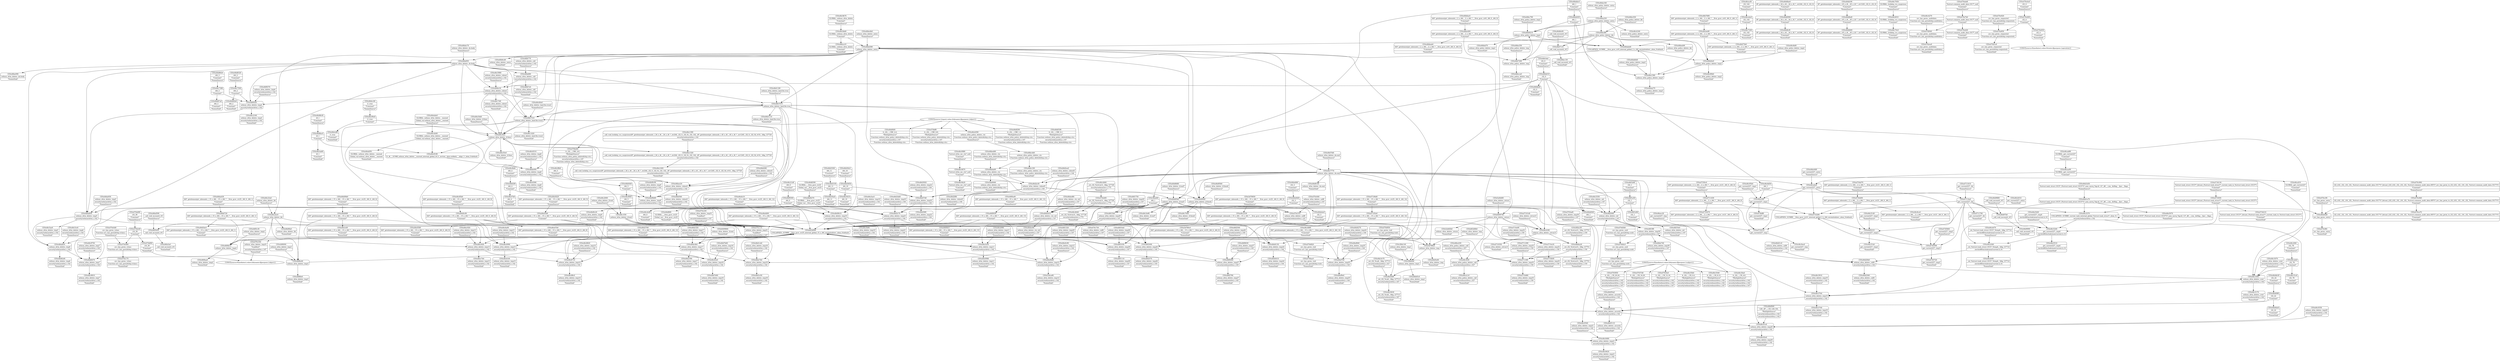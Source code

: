 digraph {
	CE0x46de8d0 [shape=record,shape=Mrecord,label="{CE0x46de8d0|i32_3|*Constant*}"]
	CE0x46b7470 [shape=record,shape=Mrecord,label="{CE0x46b7470|selinux_xfrm_delete:_land.lhs.true}"]
	CE0x46be350 [shape=record,shape=Mrecord,label="{CE0x46be350|selinux_xfrm_policy_delete:_tmp|*SummSource*}"]
	CE0x470c640 [shape=record,shape=Mrecord,label="{CE0x470c640|selinux_xfrm_delete:_call8|security/selinux/xfrm.c,147|*SummSource*}"]
	CE0x46f0930 [shape=record,shape=Mrecord,label="{CE0x46f0930|i64*_getelementptr_inbounds_(_15_x_i64_,_15_x_i64_*___llvm_gcov_ctr25,_i64_0,_i64_13)|*Constant*}"]
	CE0x46f10a0 [shape=record,shape=Mrecord,label="{CE0x46f10a0|selinux_xfrm_delete:_tmp28|security/selinux/xfrm.c,147|*SummSource*}"]
	CE0x46c7640 [shape=record,shape=Mrecord,label="{CE0x46c7640|selinux_xfrm_delete:_if.then6|*SummSink*}"]
	CE0x470df00 [shape=record,shape=Mrecord,label="{CE0x470df00|i16_39|*Constant*|*SummSink*}"]
	CE0x46c8180 [shape=record,shape=Mrecord,label="{CE0x46c8180|0:_i8,_:_GCMR_selinux_xfrm_delete.__warned_internal_global_i8_0,_section_.data.unlikely_,_align_1:_elem_0:default:}"]
	CE0x46c3300 [shape=record,shape=Mrecord,label="{CE0x46c3300|selinux_xfrm_delete:_cred|security/selinux/xfrm.c,142}"]
	CE0x46bc130 [shape=record,shape=Mrecord,label="{CE0x46bc130|_call_void_mcount()_#3|*SummSink*}"]
	CE0x5d78950 [shape=record,shape=Mrecord,label="{CE0x5d78950|i64*_getelementptr_inbounds_(_15_x_i64_,_15_x_i64_*___llvm_gcov_ctr25,_i64_0,_i64_0)|*Constant*|*SummSource*}"]
	CE0x46f08c0 [shape=record,shape=Mrecord,label="{CE0x46f08c0|i64*_getelementptr_inbounds_(_15_x_i64_,_15_x_i64_*___llvm_gcov_ctr25,_i64_0,_i64_13)|*Constant*|*SummSink*}"]
	CE0x46c5540 [shape=record,shape=Mrecord,label="{CE0x46c5540|4:_i32,_:_CR_8,12_|*MultipleSource*|security/selinux/xfrm.c,142|security/selinux/xfrm.c,142|security/selinux/xfrm.c,147}"]
	CE0x46bc4d0 [shape=record,shape=Mrecord,label="{CE0x46bc4d0|selinux_xfrm_policy_delete:_ctx|Function::selinux_xfrm_policy_delete&Arg::ctx::}"]
	CE0x46da430 [shape=record,shape=Mrecord,label="{CE0x46da430|i64*_getelementptr_inbounds_(_15_x_i64_,_15_x_i64_*___llvm_gcov_ctr25,_i64_0,_i64_1)|*Constant*|*SummSource*}"]
	CE0x46b6ac0 [shape=record,shape=Mrecord,label="{CE0x46b6ac0|i64*_getelementptr_inbounds_(_2_x_i64_,_2_x_i64_*___llvm_gcov_ctr9,_i64_0,_i64_0)|*Constant*|*SummSource*}"]
	CE0x46d7b60 [shape=record,shape=Mrecord,label="{CE0x46d7b60|selinux_xfrm_delete:_tmp16|security/selinux/xfrm.c,142|*SummSource*}"]
	CE0x4710a20 [shape=record,shape=Mrecord,label="{CE0x4710a20|selinux_xfrm_delete:_tmp32|security/selinux/xfrm.c,150}"]
	CE0x46bc790 [shape=record,shape=Mrecord,label="{CE0x46bc790|selinux_xfrm_policy_delete:_tmp1|*SummSource*}"]
	CE0x46f4b10 [shape=record,shape=Mrecord,label="{CE0x46f4b10|selinux_xfrm_delete:_tmp2}"]
	CE0x46e3b80 [shape=record,shape=Mrecord,label="{CE0x46e3b80|selinux_xfrm_delete:_tmp10|security/selinux/xfrm.c,142|*SummSink*}"]
	CE0x46beb90 [shape=record,shape=Mrecord,label="{CE0x46beb90|selinux_xfrm_policy_delete:_bb|*SummSink*}"]
	CE0x46f9370 [shape=record,shape=Mrecord,label="{CE0x46f9370|selinux_xfrm_delete:_tmp4|security/selinux/xfrm.c,142|*SummSource*}"]
	CE0x46e3cf0 [shape=record,shape=Mrecord,label="{CE0x46e3cf0|i64*_getelementptr_inbounds_(_15_x_i64_,_15_x_i64_*___llvm_gcov_ctr25,_i64_0,_i64_6)|*Constant*|*SummSink*}"]
	CE0x46c6a00 [shape=record,shape=Mrecord,label="{CE0x46c6a00|selinux_xfrm_delete:_tmp15|security/selinux/xfrm.c,142|*SummSource*}"]
	CE0x53dca80 [shape=record,shape=Mrecord,label="{CE0x53dca80|selinux_xfrm_delete:_tmp12|security/selinux/xfrm.c,142|*SummSink*}"]
	CE0x46df180 [shape=record,shape=Mrecord,label="{CE0x46df180|4:_i32,_:_CRE_0,1_|*MultipleSource*|Function::selinux_xfrm_policy_delete&Arg::ctx::|security/selinux/xfrm.c,147|Function::selinux_xfrm_delete&Arg::ctx::}"]
	CE0x46c5240 [shape=record,shape=Mrecord,label="{CE0x46c5240|get_current227:_tmp4|./arch/x86/include/asm/current.h,14}"]
	CE0x46da160 [shape=record,shape=Mrecord,label="{CE0x46da160|selinux_xfrm_policy_delete:_entry|*SummSource*}"]
	CE0x46f2210 [shape=record,shape=Mrecord,label="{CE0x46f2210|get_current227:_tmp2}"]
	CE0x46d9210 [shape=record,shape=Mrecord,label="{CE0x46d9210|selinux_xfrm_policy_delete:_tmp1}"]
	CE0x46d1b50 [shape=record,shape=Mrecord,label="{CE0x46d1b50|%struct.task_struct.1015*_(%struct.task_struct.1015**)*_asm_movq_%gs:$_1:P_,$0_,_r,im,_dirflag_,_fpsr_,_flags_|*SummSource*}"]
	CE0x46e3ac0 [shape=record,shape=Mrecord,label="{CE0x46e3ac0|selinux_xfrm_delete:_tmp10|security/selinux/xfrm.c,142|*SummSource*}"]
	CE0x46d3c70 [shape=record,shape=Mrecord,label="{CE0x46d3c70|selinux_xfrm_delete:_tmp23|security/selinux/xfrm.c,144}"]
	CE0x4711790 [shape=record,shape=Mrecord,label="{CE0x4711790|get_current227:_bb|*SummSink*}"]
	CE0x46d31f0 [shape=record,shape=Mrecord,label="{CE0x46d31f0|i64_11|*Constant*}"]
	CE0x46ec920 [shape=record,shape=Mrecord,label="{CE0x46ec920|selinux_xfrm_delete:_tmp13|security/selinux/xfrm.c,142|*SummSource*}"]
	CE0x46c4160 [shape=record,shape=Mrecord,label="{CE0x46c4160|selinux_xfrm_policy_delete:_entry|*SummSink*}"]
	CE0x470d620 [shape=record,shape=Mrecord,label="{CE0x470d620|avc_has_perm:_ssid|Function::avc_has_perm&Arg::ssid::|*SummSink*}"]
	CE0x46c7240 [shape=record,shape=Mrecord,label="{CE0x46c7240|i32_142|*Constant*|*SummSink*}"]
	CE0x46d9fa0 [shape=record,shape=Mrecord,label="{CE0x46d9fa0|selinux_xfrm_delete:_bb|*SummSink*}"]
	CE0x46ba220 [shape=record,shape=Mrecord,label="{CE0x46ba220|selinux_xfrm_policy_delete:_entry}"]
	CE0x470d4c0 [shape=record,shape=Mrecord,label="{CE0x470d4c0|avc_has_perm:_ssid|Function::avc_has_perm&Arg::ssid::}"]
	CE0x46bb4e0 [shape=record,shape=Mrecord,label="{CE0x46bb4e0|selinux_xfrm_policy_delete:_tmp2}"]
	CE0x470d820 [shape=record,shape=Mrecord,label="{CE0x470d820|avc_has_perm:_tsid|Function::avc_has_perm&Arg::tsid::}"]
	CE0x46d8ac0 [shape=record,shape=Mrecord,label="{CE0x46d8ac0|i8_1|*Constant*}"]
	CE0x4711430 [shape=record,shape=Mrecord,label="{CE0x4711430|i64*_getelementptr_inbounds_(_2_x_i64_,_2_x_i64_*___llvm_gcov_ctr21,_i64_0,_i64_0)|*Constant*}"]
	CE0x46fa5a0 [shape=record,shape=Mrecord,label="{CE0x46fa5a0|_call_void_mcount()_#3|*SummSink*}"]
	CE0x46bc8f0 [shape=record,shape=Mrecord,label="{CE0x46bc8f0|selinux_xfrm_policy_delete:_bb}"]
	CE0x46d1a70 [shape=record,shape=Mrecord,label="{CE0x46d1a70|%struct.task_struct.1015*_(%struct.task_struct.1015**)*_asm_movq_%gs:$_1:P_,$0_,_r,im,_dirflag_,_fpsr_,_flags_}"]
	CE0x4703950 [shape=record,shape=Mrecord,label="{CE0x4703950|4:_i32,_:_CR_20,24_|*MultipleSource*|security/selinux/xfrm.c,142|security/selinux/xfrm.c,142|security/selinux/xfrm.c,147}"]
	CE0x46c3f30 [shape=record,shape=Mrecord,label="{CE0x46c3f30|selinux_xfrm_policy_delete:_call|security/selinux/xfrm.c,327}"]
	CE0x46d8cf0 [shape=record,shape=Mrecord,label="{CE0x46d8cf0|i8*_getelementptr_inbounds_(_24_x_i8_,_24_x_i8_*_.str244,_i32_0,_i32_0)|*Constant*|*SummSink*}"]
	CE0x46d21c0 [shape=record,shape=Mrecord,label="{CE0x46d21c0|selinux_xfrm_delete:_call4|security/selinux/xfrm.c,142|*SummSource*}"]
	CE0x46d2ea0 [shape=record,shape=Mrecord,label="{CE0x46d2ea0|selinux_xfrm_delete:_tobool5|security/selinux/xfrm.c,144|*SummSource*}"]
	CE0x46f93e0 [shape=record,shape=Mrecord,label="{CE0x46f93e0|selinux_xfrm_delete:_tmp4|security/selinux/xfrm.c,142}"]
	CE0x470cf60 [shape=record,shape=Mrecord,label="{CE0x470cf60|avc_has_perm:_entry|*SummSink*}"]
	CE0x46bf360 [shape=record,shape=Mrecord,label="{CE0x46bf360|selinux_xfrm_delete:_tobool1|security/selinux/xfrm.c,142|*SummSink*}"]
	CE0x4734130 [shape=record,shape=Mrecord,label="{CE0x4734130|%struct.task_struct.1015**_bitcast_(%struct.task_struct**_current_task_to_%struct.task_struct.1015**)|*Constant*|*SummSource*}"]
	CE0x47350c0 [shape=record,shape=Mrecord,label="{CE0x47350c0|i64*_getelementptr_inbounds_(_2_x_i64_,_2_x_i64_*___llvm_gcov_ctr21,_i64_0,_i64_0)|*Constant*|*SummSource*}"]
	CE0x46dfc90 [shape=record,shape=Mrecord,label="{CE0x46dfc90|i8*_getelementptr_inbounds_(_45_x_i8_,_45_x_i8_*_.str1245,_i32_0,_i32_0)|*Constant*|*SummSource*}"]
	CE0x46c0870 [shape=record,shape=Mrecord,label="{CE0x46c0870|%struct.xfrm_sec_ctx*_null|*Constant*}"]
	CE0x46c2330 [shape=record,shape=Mrecord,label="{CE0x46c2330|i64*_getelementptr_inbounds_(_15_x_i64_,_15_x_i64_*___llvm_gcov_ctr25,_i64_0,_i64_0)|*Constant*}"]
	CE0x46e1580 [shape=record,shape=Mrecord,label="{CE0x46e1580|selinux_xfrm_policy_delete:_tmp3}"]
	CE0x46c80b0 [shape=record,shape=Mrecord,label="{CE0x46c80b0|selinux_xfrm_policy_delete:_tmp2|*SummSink*}"]
	CE0x46c1f30 [shape=record,shape=Mrecord,label="{CE0x46c1f30|selinux_xfrm_delete:_if.end}"]
	CE0x46e1320 [shape=record,shape=Mrecord,label="{CE0x46e1320|_call_void_lockdep_rcu_suspicious(i8*_getelementptr_inbounds_(_24_x_i8_,_24_x_i8_*_.str244,_i32_0,_i32_0),_i32_142,_i8*_getelementptr_inbounds_(_45_x_i8_,_45_x_i8_*_.str1245,_i32_0,_i32_0))_#10,_!dbg_!27729|security/selinux/xfrm.c,142}"]
	CE0x46cf840 [shape=record,shape=Mrecord,label="{CE0x46cf840|i64_5|*Constant*|*SummSink*}"]
	CE0x46dd040 [shape=record,shape=Mrecord,label="{CE0x46dd040|i64_1|*Constant*|*SummSink*}"]
	CE0x46e0df0 [shape=record,shape=Mrecord,label="{CE0x46e0df0|_ret_i32_%call,_!dbg_!27713|security/selinux/xfrm.c,327}"]
	CE0x46cb980 [shape=record,shape=Mrecord,label="{CE0x46cb980|selinux_xfrm_delete:_tmp11|security/selinux/xfrm.c,142|*SummSource*}"]
	CE0x46c37b0 [shape=record,shape=Mrecord,label="{CE0x46c37b0|selinux_xfrm_delete:_tmp19|security/selinux/xfrm.c,142}"]
	CE0x46ca1c0 [shape=record,shape=Mrecord,label="{CE0x46ca1c0|selinux_xfrm_policy_delete:_call|security/selinux/xfrm.c,327|*SummSink*}"]
	CE0x46bd430 [shape=record,shape=Mrecord,label="{CE0x46bd430|i64_1|*Constant*}"]
	CE0x46c9430 [shape=record,shape=Mrecord,label="{CE0x46c9430|_ret_i32_%call,_!dbg_!27713|security/selinux/xfrm.c,327|*SummSink*}"]
	CE0x46d9c90 [shape=record,shape=Mrecord,label="{CE0x46d9c90|selinux_xfrm_delete:_tmp9|security/selinux/xfrm.c,142|*SummSource*}"]
	CE0x46c3170 [shape=record,shape=Mrecord,label="{CE0x46c3170|selinux_xfrm_delete:_cred|security/selinux/xfrm.c,142|*SummSink*}"]
	CE0x46f2570 [shape=record,shape=Mrecord,label="{CE0x46f2570|selinux_xfrm_delete:_tmp26|security/selinux/xfrm.c,145|*SummSink*}"]
	CE0x46f2060 [shape=record,shape=Mrecord,label="{CE0x46f2060|selinux_xfrm_delete:_sid|security/selinux/xfrm.c,147}"]
	CE0x470c510 [shape=record,shape=Mrecord,label="{CE0x470c510|selinux_xfrm_delete:_call8|security/selinux/xfrm.c,147}"]
	CE0x46c70c0 [shape=record,shape=Mrecord,label="{CE0x46c70c0|GLOBAL:_lockdep_rcu_suspicious|*Constant*|*SummSink*}"]
	CE0x46f2490 [shape=record,shape=Mrecord,label="{CE0x46f2490|selinux_xfrm_delete:_tmp26|security/selinux/xfrm.c,145}"]
	CE0x46d09b0 [shape=record,shape=Mrecord,label="{CE0x46d09b0|i64*_getelementptr_inbounds_(_15_x_i64_,_15_x_i64_*___llvm_gcov_ctr25,_i64_0,_i64_6)|*Constant*|*SummSource*}"]
	CE0x46dcdf0 [shape=record,shape=Mrecord,label="{CE0x46dcdf0|i1_true|*Constant*|*SummSink*}"]
	CE0x46df400 [shape=record,shape=Mrecord,label="{CE0x46df400|4:_i32,_:_CRE_2,4_|*MultipleSource*|Function::selinux_xfrm_policy_delete&Arg::ctx::|security/selinux/xfrm.c,147|Function::selinux_xfrm_delete&Arg::ctx::}"]
	CE0x46c51b0 [shape=record,shape=Mrecord,label="{CE0x46c51b0|get_current227:_tmp2|*SummSink*}"]
	CE0x46de860 [shape=record,shape=Mrecord,label="{CE0x46de860|i32_3|*Constant*|*SummSource*}"]
	CE0x46c23a0 [shape=record,shape=Mrecord,label="{CE0x46c23a0|selinux_xfrm_delete:_bb|*SummSource*}"]
	CE0x46cb360 [shape=record,shape=Mrecord,label="{CE0x46cb360|_ret_%struct.task_struct.1015*_%tmp4,_!dbg_!27714|./arch/x86/include/asm/current.h,14}"]
	CE0x46c0540 [shape=record,shape=Mrecord,label="{CE0x46c0540|selinux_xfrm_delete:_tmp21|security/selinux/xfrm.c,142|*SummSource*}"]
	CE0x46debe0 [shape=record,shape=Mrecord,label="{CE0x46debe0|i32_3|*Constant*|*SummSink*}"]
	CE0x46c73f0 [shape=record,shape=Mrecord,label="{CE0x46c73f0|selinux_xfrm_delete:_tobool|security/selinux/xfrm.c,142|*SummSink*}"]
	CE0x4733f30 [shape=record,shape=Mrecord,label="{CE0x4733f30|%struct.task_struct.1015**_bitcast_(%struct.task_struct**_current_task_to_%struct.task_struct.1015**)|*Constant*}"]
	CE0x46fa610 [shape=record,shape=Mrecord,label="{CE0x46fa610|i32_0|*Constant*}"]
	CE0x46d94d0 [shape=record,shape=Mrecord,label="{CE0x46d94d0|selinux_xfrm_delete:_if.then6}"]
	CE0x46e35e0 [shape=record,shape=Mrecord,label="{CE0x46e35e0|selinux_xfrm_delete:_if.then|*SummSink*}"]
	CE0x46d34a0 [shape=record,shape=Mrecord,label="{CE0x46d34a0|i64_11|*Constant*|*SummSink*}"]
	CE0x46c8ce0 [shape=record,shape=Mrecord,label="{CE0x46c8ce0|i64*_getelementptr_inbounds_(_2_x_i64_,_2_x_i64_*___llvm_gcov_ctr21,_i64_0,_i64_1)|*Constant*|*SummSink*}"]
	CE0x46f15b0 [shape=record,shape=Mrecord,label="{CE0x46f15b0|selinux_xfrm_delete:_tmp29|security/selinux/xfrm.c,147}"]
	CE0x46bc030 [shape=record,shape=Mrecord,label="{CE0x46bc030|selinux_xfrm_policy_delete:_bb|*SummSource*}"]
	CE0x470eea0 [shape=record,shape=Mrecord,label="{CE0x470eea0|avc_has_perm:_auditdata|Function::avc_has_perm&Arg::auditdata::|*SummSink*}"]
	CE0x46d1180 [shape=record,shape=Mrecord,label="{CE0x46d1180|selinux_xfrm_delete:_land.lhs.true|*SummSource*}"]
	CE0x46b7680 [shape=record,shape=Mrecord,label="{CE0x46b7680|i64*_getelementptr_inbounds_(_2_x_i64_,_2_x_i64_*___llvm_gcov_ctr9,_i64_0,_i64_1)|*Constant*|*SummSource*}"]
	CE0x470c110 [shape=record,shape=Mrecord,label="{CE0x470c110|selinux_xfrm_delete:_tmp31|*LoadInst*|security/selinux/xfrm.c,147}"]
	CE0x46d3920 [shape=record,shape=Mrecord,label="{CE0x46d3920|selinux_xfrm_delete:_tmp22|security/selinux/xfrm.c,144|*SummSource*}"]
	CE0x46c0620 [shape=record,shape=Mrecord,label="{CE0x46c0620|selinux_xfrm_delete:_tmp21|security/selinux/xfrm.c,142|*SummSink*}"]
	CE0x46c6ab0 [shape=record,shape=Mrecord,label="{CE0x46c6ab0|_ret_i32_%retval.0,_!dbg_!27751|security/selinux/xfrm.c,150|*SummSink*}"]
	CE0x46c0b20 [shape=record,shape=Mrecord,label="{CE0x46c0b20|%struct.xfrm_sec_ctx*_null|*Constant*|*SummSink*}"]
	CE0x4711290 [shape=record,shape=Mrecord,label="{CE0x4711290|selinux_xfrm_delete:_tmp33|security/selinux/xfrm.c,150|*SummSource*}"]
	CE0x470ebd0 [shape=record,shape=Mrecord,label="{CE0x470ebd0|%struct.common_audit_data.1017*_null|*Constant*|*SummSource*}"]
	CE0x663d940 [shape=record,shape=Mrecord,label="{CE0x663d940|COLLAPSED:_GCMRE___llvm_gcov_ctr25_internal_global_15_x_i64_zeroinitializer:_elem_0:default:}"]
	CE0x46f6fe0 [shape=record,shape=Mrecord,label="{CE0x46f6fe0|selinux_xfrm_delete:_tmp3|*SummSink*}"]
	CE0x46d87a0 [shape=record,shape=Mrecord,label="{CE0x46d87a0|i64_3|*Constant*|*SummSink*}"]
	CE0x470e170 [shape=record,shape=Mrecord,label="{CE0x470e170|avc_has_perm:_tclass|Function::avc_has_perm&Arg::tclass::|*SummSink*}"]
	CE0x46ec0f0 [shape=record,shape=Mrecord,label="{CE0x46ec0f0|get_current227:_tmp1}"]
	CE0x46da850 [shape=record,shape=Mrecord,label="{CE0x46da850|selinux_xfrm_delete:_tmp5|security/selinux/xfrm.c,142}"]
	CE0x46c4a80 [shape=record,shape=Mrecord,label="{CE0x46c4a80|i8_1|*Constant*|*SummSink*}"]
	CE0x3fbafd0 [shape=record,shape=Mrecord,label="{CE0x3fbafd0|i64_1|*Constant*}"]
	CE0x46d50a0 [shape=record,shape=Mrecord,label="{CE0x46d50a0|selinux_xfrm_delete:_security|security/selinux/xfrm.c,142|*SummSource*}"]
	CE0x46d4b30 [shape=record,shape=Mrecord,label="{CE0x46d4b30|i32_22|*Constant*|*SummSource*}"]
	CE0x46d62d0 [shape=record,shape=Mrecord,label="{CE0x46d62d0|selinux_xfrm_delete:_tmp6|security/selinux/xfrm.c,142|*SummSink*}"]
	CE0x46de6d0 [shape=record,shape=Mrecord,label="{CE0x46de6d0|avc_has_perm:_entry}"]
	CE0x46caba0 [shape=record,shape=Mrecord,label="{CE0x46caba0|get_current227:_entry}"]
	CE0x46ec820 [shape=record,shape=Mrecord,label="{CE0x46ec820|selinux_xfrm_delete:_tmp13|security/selinux/xfrm.c,142}"]
	CE0x46f6f40 [shape=record,shape=Mrecord,label="{CE0x46f6f40|selinux_xfrm_delete:_tmp3|*SummSource*}"]
	CE0x46f6e40 [shape=record,shape=Mrecord,label="{CE0x46f6e40|selinux_xfrm_delete:_tmp3}"]
	CE0x46cf7d0 [shape=record,shape=Mrecord,label="{CE0x46cf7d0|i64_4|*Constant*|*SummSink*}"]
	CE0x46d5030 [shape=record,shape=Mrecord,label="{CE0x46d5030|selinux_xfrm_delete:_security|security/selinux/xfrm.c,142}"]
	CE0x46bca10 [shape=record,shape=Mrecord,label="{CE0x46bca10|GLOBAL:_selinux_xfrm_delete|*Constant*|*SummSink*}"]
	CE0x46dc4b0 [shape=record,shape=Mrecord,label="{CE0x46dc4b0|selinux_xfrm_delete:_tmp17|security/selinux/xfrm.c,142}"]
	CE0x46c9dd0 [shape=record,shape=Mrecord,label="{CE0x46c9dd0|GLOBAL:_selinux_xfrm_delete|*Constant*}"]
	CE0x46e3a50 [shape=record,shape=Mrecord,label="{CE0x46e3a50|selinux_xfrm_delete:_tmp11|security/selinux/xfrm.c,142}"]
	CE0x46b6cd0 [shape=record,shape=Mrecord,label="{CE0x46b6cd0|selinux_xfrm_delete:_entry|*SummSink*}"]
	CE0x46f0490 [shape=record,shape=Mrecord,label="{CE0x46f0490|selinux_xfrm_delete:_tmp27|security/selinux/xfrm.c,145}"]
	CE0x470dac0 [shape=record,shape=Mrecord,label="{CE0x470dac0|avc_has_perm:_tsid|Function::avc_has_perm&Arg::tsid::|*SummSink*}"]
	CE0x46ef700 [shape=record,shape=Mrecord,label="{CE0x46ef700|selinux_xfrm_delete:_tmp25|security/selinux/xfrm.c,144}"]
	CE0x47105e0 [shape=record,shape=Mrecord,label="{CE0x47105e0|i64*_getelementptr_inbounds_(_15_x_i64_,_15_x_i64_*___llvm_gcov_ctr25,_i64_0,_i64_14)|*Constant*}"]
	CE0x46cafa0 [shape=record,shape=Mrecord,label="{CE0x46cafa0|i32_78|*Constant*}"]
	CE0x46f2780 [shape=record,shape=Mrecord,label="{CE0x46f2780|selinux_xfrm_delete:_tmp27|security/selinux/xfrm.c,145|*SummSink*}"]
	CE0x46c8310 [shape=record,shape=Mrecord,label="{CE0x46c8310|selinux_xfrm_delete:_tmp8|security/selinux/xfrm.c,142|*SummSource*}"]
	CE0x47114a0 [shape=record,shape=Mrecord,label="{CE0x47114a0|get_current227:_bb}"]
	CE0x46bf280 [shape=record,shape=Mrecord,label="{CE0x46bf280|selinux_xfrm_delete:_tobool1|security/selinux/xfrm.c,142|*SummSource*}"]
	CE0x46c31e0 [shape=record,shape=Mrecord,label="{CE0x46c31e0|i32_78|*Constant*|*SummSink*}"]
	CE0x663d9b0 [shape=record,shape=Mrecord,label="{CE0x663d9b0|selinux_xfrm_delete:_tmp|*SummSource*}"]
	CE0x46c2160 [shape=record,shape=Mrecord,label="{CE0x46c2160|selinux_xfrm_delete:_tmp4|security/selinux/xfrm.c,142|*SummSink*}"]
	CE0x46c43f0 [shape=record,shape=Mrecord,label="{CE0x46c43f0|selinux_xfrm_delete:_retval.0}"]
	CE0x46bbd70 [shape=record,shape=Mrecord,label="{CE0x46bbd70|selinux_xfrm_policy_delete:_tmp1|*SummSink*}"]
	CE0x470e7b0 [shape=record,shape=Mrecord,label="{CE0x470e7b0|%struct.common_audit_data.1017*_null|*Constant*}"]
	CE0x46e34d0 [shape=record,shape=Mrecord,label="{CE0x46e34d0|selinux_xfrm_delete:_if.then|*SummSource*}"]
	CE0x46d3650 [shape=record,shape=Mrecord,label="{CE0x46d3650|i64_10|*Constant*}"]
	CE0x46c9810 [shape=record,shape=Mrecord,label="{CE0x46c9810|selinux_xfrm_delete:_tmp7|security/selinux/xfrm.c,142|*SummSink*}"]
	CE0x46b7310 [shape=record,shape=Mrecord,label="{CE0x46b7310|selinux_xfrm_delete:_land.lhs.true2}"]
	CE0x46b7260 [shape=record,shape=Mrecord,label="{CE0x46b7260|selinux_xfrm_policy_delete:_tmp}"]
	CE0x46ec7b0 [shape=record,shape=Mrecord,label="{CE0x46ec7b0|selinux_xfrm_delete:_tmp13|security/selinux/xfrm.c,142|*SummSink*}"]
	CE0x46d4410 [shape=record,shape=Mrecord,label="{CE0x46d4410|selinux_xfrm_delete:_tmp24|security/selinux/xfrm.c,144|*SummSink*}"]
	CE0x46c60e0 [shape=record,shape=Mrecord,label="{CE0x46c60e0|selinux_xfrm_delete:_land.lhs.true2|*SummSource*}"]
	CE0x46cb010 [shape=record,shape=Mrecord,label="{CE0x46cb010|get_current227:_entry|*SummSink*}"]
	CE0x46dfbd0 [shape=record,shape=Mrecord,label="{CE0x46dfbd0|i8*_getelementptr_inbounds_(_45_x_i8_,_45_x_i8_*_.str1245,_i32_0,_i32_0)|*Constant*}"]
	CE0x46cb0f0 [shape=record,shape=Mrecord,label="{CE0x46cb0f0|_ret_%struct.task_struct.1015*_%tmp4,_!dbg_!27714|./arch/x86/include/asm/current.h,14|*SummSink*}"]
	CE0x46fb7e0 [shape=record,shape=Mrecord,label="{CE0x46fb7e0|selinux_xfrm_delete:_call|security/selinux/xfrm.c,142|*SummSink*}"]
	CE0x470cc90 [shape=record,shape=Mrecord,label="{CE0x470cc90|avc_has_perm:_entry|*SummSource*}"]
	CE0x46d9b80 [shape=record,shape=Mrecord,label="{CE0x46d9b80|selinux_xfrm_delete:_tmp9|security/selinux/xfrm.c,142}"]
	CE0x46d5110 [shape=record,shape=Mrecord,label="{CE0x46d5110|selinux_xfrm_delete:_security|security/selinux/xfrm.c,142|*SummSink*}"]
	CE0x46d9880 [shape=record,shape=Mrecord,label="{CE0x46d9880|_call_void_mcount()_#3|*SummSource*}"]
	CE0x46c5ae0 [shape=record,shape=Mrecord,label="{CE0x46c5ae0|selinux_xfrm_delete:_tmp5|security/selinux/xfrm.c,142|*SummSink*}"]
	CE0x46c85b0 [shape=record,shape=Mrecord,label="{CE0x46c85b0|i64*_getelementptr_inbounds_(_15_x_i64_,_15_x_i64_*___llvm_gcov_ctr25,_i64_0,_i64_8)|*Constant*|*SummSource*}"]
	CE0x46f1750 [shape=record,shape=Mrecord,label="{CE0x46f1750|selinux_xfrm_delete:_tmp29|security/selinux/xfrm.c,147|*SummSource*}"]
	CE0x46d8390 [shape=record,shape=Mrecord,label="{CE0x46d8390|GLOBAL:___llvm_gcov_ctr25|Global_var:__llvm_gcov_ctr25|*SummSource*}"]
	CE0x46d1cb0 [shape=record,shape=Mrecord,label="{CE0x46d1cb0|selinux_xfrm_delete:_tmp18|security/selinux/xfrm.c,142|*SummSource*}"]
	CE0x46c5fe0 [shape=record,shape=Mrecord,label="{CE0x46c5fe0|selinux_xfrm_delete:_if.then}"]
	CE0x3fbb140 [shape=record,shape=Mrecord,label="{CE0x3fbb140|selinux_xfrm_delete:_tmp1|*SummSource*}"]
	CE0x46e5070 [shape=record,shape=Mrecord,label="{CE0x46e5070|%struct.task_struct.1015*_(%struct.task_struct.1015**)*_asm_movq_%gs:$_1:P_,$0_,_r,im,_dirflag_,_fpsr_,_flags_|*SummSink*}"]
	CE0x6409660 [shape=record,shape=Mrecord,label="{CE0x6409660|selinux_xfrm_delete:_if.end|*SummSink*}"]
	CE0x46caa90 [shape=record,shape=Mrecord,label="{CE0x46caa90|GLOBAL:_get_current227|*Constant*}"]
	CE0x46d6990 [shape=record,shape=Mrecord,label="{CE0x46d6990|i8*_getelementptr_inbounds_(_24_x_i8_,_24_x_i8_*_.str244,_i32_0,_i32_0)|*Constant*}"]
	CE0x46c4640 [shape=record,shape=Mrecord,label="{CE0x46c4640|_ret_i32_%retval.0,_!dbg_!27728|security/selinux/avc.c,775|*SummSink*}"]
	CE0x46dc660 [shape=record,shape=Mrecord,label="{CE0x46dc660|get_current227:_entry|*SummSource*}"]
	CE0x4733210 [shape=record,shape=Mrecord,label="{CE0x4733210|get_current227:_tmp}"]
	CE0x46d3f40 [shape=record,shape=Mrecord,label="{CE0x46d3f40|selinux_xfrm_delete:_tmp23|security/selinux/xfrm.c,144|*SummSink*}"]
	CE0x46bd590 [shape=record,shape=Mrecord,label="{CE0x46bd590|_call_void_mcount()_#3|*SummSource*}"]
	CE0x46bcca0 [shape=record,shape=Mrecord,label="{CE0x46bcca0|selinux_xfrm_policy_delete:_tmp|*SummSink*}"]
	CE0x4703ad0 [shape=record,shape=Mrecord,label="{CE0x4703ad0|selinux_xfrm_delete:_tmp30|security/selinux/xfrm.c,147|*SummSource*}"]
	CE0x46e0980 [shape=record,shape=Mrecord,label="{CE0x46e0980|selinux_xfrm_delete:_tmp11|security/selinux/xfrm.c,142|*SummSink*}"]
	CE0x46f1ff0 [shape=record,shape=Mrecord,label="{CE0x46f1ff0|selinux_xfrm_delete:_tmp30|security/selinux/xfrm.c,147}"]
	CE0x46bdbc0 [shape=record,shape=Mrecord,label="{CE0x46bdbc0|i64_1|*Constant*|*SummSource*}"]
	CE0x474bff0 [shape=record,shape=Mrecord,label="{CE0x474bff0|get_current227:_tmp1|*SummSink*}"]
	CE0x46c3470 [shape=record,shape=Mrecord,label="{CE0x46c3470|selinux_xfrm_delete:_cred|security/selinux/xfrm.c,142|*SummSource*}"]
	CE0x46ef9e0 [shape=record,shape=Mrecord,label="{CE0x46ef9e0|selinux_xfrm_delete:_tmp25|security/selinux/xfrm.c,144|*SummSink*}"]
	CE0x46c5350 [shape=record,shape=Mrecord,label="{CE0x46c5350|selinux_xfrm_delete:_sid|security/selinux/xfrm.c,147|*SummSource*}"]
	CE0x46d3300 [shape=record,shape=Mrecord,label="{CE0x46d3300|i64_11|*Constant*|*SummSource*}"]
	CE0x470c350 [shape=record,shape=Mrecord,label="{CE0x470c350|selinux_xfrm_delete:_tmp31|*LoadInst*|security/selinux/xfrm.c,147|*SummSink*}"]
	CE0x46ef840 [shape=record,shape=Mrecord,label="{CE0x46ef840|selinux_xfrm_delete:_tmp25|security/selinux/xfrm.c,144|*SummSource*}"]
	CE0x46c9750 [shape=record,shape=Mrecord,label="{CE0x46c9750|selinux_xfrm_delete:_tmp7|security/selinux/xfrm.c,142|*SummSource*}"]
	CE0x4745720 [shape=record,shape=Mrecord,label="{CE0x4745720|get_current227:_tmp3|*SummSink*}"]
	CE0x4733470 [shape=record,shape=Mrecord,label="{CE0x4733470|i64*_getelementptr_inbounds_(_2_x_i64_,_2_x_i64_*___llvm_gcov_ctr21,_i64_0,_i64_0)|*Constant*|*SummSink*}"]
	CE0x46f5c30 [shape=record,shape=Mrecord,label="{CE0x46f5c30|selinux_xfrm_delete:_tmp2|*SummSource*}"]
	CE0x46c02e0 [shape=record,shape=Mrecord,label="{CE0x46c02e0|selinux_xfrm_delete:_tmp20|security/selinux/xfrm.c,142|*SummSink*}"]
	CE0x46d97b0 [shape=record,shape=Mrecord,label="{CE0x46d97b0|_call_void_mcount()_#3}"]
	CE0x46c0410 [shape=record,shape=Mrecord,label="{CE0x46c0410|i64_10|*Constant*|*SummSink*}"]
	CE0x46f1110 [shape=record,shape=Mrecord,label="{CE0x46f1110|selinux_xfrm_delete:_tmp28|security/selinux/xfrm.c,147|*SummSink*}"]
	CE0x46dc100 [shape=record,shape=Mrecord,label="{CE0x46dc100|selinux_xfrm_policy_delete:_ctx|Function::selinux_xfrm_policy_delete&Arg::ctx::|*SummSink*}"]
	CE0x46de000 [shape=record,shape=Mrecord,label="{CE0x46de000|selinux_xfrm_delete:_tmp8|security/selinux/xfrm.c,142}"]
	CE0x46d2f80 [shape=record,shape=Mrecord,label="{CE0x46d2f80|selinux_xfrm_delete:_tobool5|security/selinux/xfrm.c,144|*SummSink*}"]
	CE0x46d2e30 [shape=record,shape=Mrecord,label="{CE0x46d2e30|selinux_xfrm_delete:_tobool5|security/selinux/xfrm.c,144}"]
	CE0x46d2360 [shape=record,shape=Mrecord,label="{CE0x46d2360|selinux_xfrm_delete:_call4|security/selinux/xfrm.c,142|*SummSink*}"]
	CE0x46d4130 [shape=record,shape=Mrecord,label="{CE0x46d4130|selinux_xfrm_delete:_tmp24|security/selinux/xfrm.c,144}"]
	CE0x46f19e0 [shape=record,shape=Mrecord,label="{CE0x46f19e0|selinux_xfrm_delete:_sid|security/selinux/xfrm.c,147|*SummSink*}"]
	CE0x470e850 [shape=record,shape=Mrecord,label="{CE0x470e850|avc_has_perm:_requested|Function::avc_has_perm&Arg::requested::}"]
	CE0x46e1400 [shape=record,shape=Mrecord,label="{CE0x46e1400|_call_void_lockdep_rcu_suspicious(i8*_getelementptr_inbounds_(_24_x_i8_,_24_x_i8_*_.str244,_i32_0,_i32_0),_i32_142,_i8*_getelementptr_inbounds_(_45_x_i8_,_45_x_i8_*_.str1245,_i32_0,_i32_0))_#10,_!dbg_!27729|security/selinux/xfrm.c,142|*SummSink*}"]
	CE0x46dc590 [shape=record,shape=Mrecord,label="{CE0x46dc590|selinux_xfrm_delete:_tmp17|security/selinux/xfrm.c,142|*SummSink*}"]
	CE0x46c5ce0 [shape=record,shape=Mrecord,label="{CE0x46c5ce0|selinux_xfrm_delete:_tmp6|security/selinux/xfrm.c,142|*SummSource*}"]
	CE0x46d49f0 [shape=record,shape=Mrecord,label="{CE0x46d49f0|i32_22|*Constant*}"]
	CE0x46d1110 [shape=record,shape=Mrecord,label="{CE0x46d1110|selinux_xfrm_delete:_land.lhs.true|*SummSink*}"]
	CE0x46fb770 [shape=record,shape=Mrecord,label="{CE0x46fb770|selinux_xfrm_delete:_call|security/selinux/xfrm.c,142|*SummSource*}"]
	CE0x4745590 [shape=record,shape=Mrecord,label="{CE0x4745590|get_current227:_tmp3}"]
	CE0x46d5dc0 [shape=record,shape=Mrecord,label="{CE0x46d5dc0|i64*_getelementptr_inbounds_(_15_x_i64_,_15_x_i64_*___llvm_gcov_ctr25,_i64_0,_i64_1)|*Constant*|*SummSink*}"]
	CE0x46d9b10 [shape=record,shape=Mrecord,label="{CE0x46d9b10|selinux_xfrm_delete:_tmp10|security/selinux/xfrm.c,142}"]
	CE0x4711610 [shape=record,shape=Mrecord,label="{CE0x4711610|get_current227:_bb|*SummSource*}"]
	CE0x46df6f0 [shape=record,shape=Mrecord,label="{CE0x46df6f0|GLOBAL:___llvm_gcov_ctr25|Global_var:__llvm_gcov_ctr25|*SummSink*}"]
	CE0x46d9560 [shape=record,shape=Mrecord,label="{CE0x46d9560|selinux_xfrm_delete:_if.then6|*SummSource*}"]
	CE0x46e03b0 [shape=record,shape=Mrecord,label="{CE0x46e03b0|i64*_getelementptr_inbounds_(_15_x_i64_,_15_x_i64_*___llvm_gcov_ctr25,_i64_0,_i64_9)|*Constant*}"]
	CE0x470e400 [shape=record,shape=Mrecord,label="{CE0x470e400|i32_4|*Constant*}"]
	CE0x4744d00 [shape=record,shape=Mrecord,label="{CE0x4744d00|i64*_getelementptr_inbounds_(_2_x_i64_,_2_x_i64_*___llvm_gcov_ctr21,_i64_0,_i64_1)|*Constant*}"]
	CE0x46c1420 [shape=record,shape=Mrecord,label="{CE0x46c1420|selinux_xfrm_delete:_land.lhs.true2|*SummSink*}"]
	CE0x46e0c90 [shape=record,shape=Mrecord,label="{CE0x46e0c90|selinux_xfrm_delete:_tmp12|security/selinux/xfrm.c,142|*SummSource*}"]
	CE0x46d7fd0 [shape=record,shape=Mrecord,label="{CE0x46d7fd0|selinux_xfrm_delete:_do.end|*SummSource*}"]
	CE0x46f1b60 [shape=record,shape=Mrecord,label="{CE0x46f1b60|i32_1|*Constant*|*SummSource*}"]
	CE0x46c8d50 [shape=record,shape=Mrecord,label="{CE0x46c8d50|i64_1|*Constant*}"]
	CE0x46cf6d0 [shape=record,shape=Mrecord,label="{CE0x46cf6d0|i64_4|*Constant*|*SummSource*}"]
	CE0x470e4e0 [shape=record,shape=Mrecord,label="{CE0x470e4e0|i32_4|*Constant*|*SummSource*}"]
	CE0x46d5e60 [shape=record,shape=Mrecord,label="{CE0x46d5e60|selinux_xfrm_delete:_tmp|*SummSink*}"]
	"CONST[source:0(mediator),value:2(dynamic)][purpose:{object}]"
	CE0x46c21d0 [shape=record,shape=Mrecord,label="{CE0x46c21d0|i64_0|*Constant*|*SummSource*}"]
	CE0x46efd00 [shape=record,shape=Mrecord,label="{CE0x46efd00|i64*_getelementptr_inbounds_(_15_x_i64_,_15_x_i64_*___llvm_gcov_ctr25,_i64_0,_i64_12)|*Constant*}"]
	CE0x46d08f0 [shape=record,shape=Mrecord,label="{CE0x46d08f0|i64*_getelementptr_inbounds_(_15_x_i64_,_15_x_i64_*___llvm_gcov_ctr25,_i64_0,_i64_6)|*Constant*}"]
	CE0x46c6bf0 [shape=record,shape=Mrecord,label="{CE0x46c6bf0|selinux_xfrm_policy_delete:_tmp2|*SummSource*}"]
	CE0x46f2500 [shape=record,shape=Mrecord,label="{CE0x46f2500|selinux_xfrm_delete:_tmp26|security/selinux/xfrm.c,145|*SummSource*}"]
	CE0x46c9b70 [shape=record,shape=Mrecord,label="{CE0x46c9b70|GLOBAL:_selinux_xfrm_delete|*Constant*|*SummSource*}"]
	CE0x46c4e80 [shape=record,shape=Mrecord,label="{CE0x46c4e80|i64_0|*Constant*|*SummSink*}"]
	CE0x46d3dd0 [shape=record,shape=Mrecord,label="{CE0x46d3dd0|selinux_xfrm_delete:_tmp23|security/selinux/xfrm.c,144|*SummSource*}"]
	CE0x46cad80 [shape=record,shape=Mrecord,label="{CE0x46cad80|GLOBAL:_get_current227|*Constant*|*SummSource*}"]
	CE0x4710b00 [shape=record,shape=Mrecord,label="{CE0x4710b00|selinux_xfrm_delete:_tmp32|security/selinux/xfrm.c,150|*SummSink*}"]
	CE0x46cf8b0 [shape=record,shape=Mrecord,label="{CE0x46cf8b0|i64_5|*Constant*|*SummSource*}"]
	CE0x4745660 [shape=record,shape=Mrecord,label="{CE0x4745660|get_current227:_tmp3|*SummSource*}"]
	CE0x46be4b0 [shape=record,shape=Mrecord,label="{CE0x46be4b0|selinux_xfrm_delete:_entry|*SummSource*}"]
	CE0x4733280 [shape=record,shape=Mrecord,label="{CE0x4733280|COLLAPSED:_GCMRE___llvm_gcov_ctr21_internal_global_2_x_i64_zeroinitializer:_elem_0:default:}"]
	CE0x470dd90 [shape=record,shape=Mrecord,label="{CE0x470dd90|i16_39|*Constant*|*SummSource*}"]
	CE0x46bf2f0 [shape=record,shape=Mrecord,label="{CE0x46bf2f0|i64_4|*Constant*}"]
	CE0x470ca70 [shape=record,shape=Mrecord,label="{CE0x470ca70|i32_(i32,_i32,_i16,_i32,_%struct.common_audit_data.1017*)*_bitcast_(i32_(i32,_i32,_i16,_i32,_%struct.common_audit_data.495*)*_avc_has_perm_to_i32_(i32,_i32,_i16,_i32,_%struct.common_audit_data.1017*)*)|*Constant*|*SummSink*}"]
	CE0x46becf0 [shape=record,shape=Mrecord,label="{CE0x46becf0|_ret_i32_%retval.0,_!dbg_!27751|security/selinux/xfrm.c,150|*SummSource*}"]
	CE0x46d7110 [shape=record,shape=Mrecord,label="{CE0x46d7110|_call_void_mcount()_#3}"]
	CE0x46dd6d0 [shape=record,shape=Mrecord,label="{CE0x46dd6d0|selinux_xfrm_policy_delete:_tmp3|*SummSource*}"]
	CE0x46b65c0 [shape=record,shape=Mrecord,label="{CE0x46b65c0|selinux_xfrm_delete:_tmp1|*SummSink*}"]
	CE0x46da270 [shape=record,shape=Mrecord,label="{CE0x46da270|selinux_xfrm_policy_delete:_tmp3|*SummSink*}"]
	CE0x46bee20 [shape=record,shape=Mrecord,label="{CE0x46bee20|selinux_xfrm_delete:_tobool1|security/selinux/xfrm.c,142}"]
	CE0x46ded80 [shape=record,shape=Mrecord,label="{CE0x46ded80|selinux_xfrm_delete:_ctx_sid|security/selinux/xfrm.c,147|*SummSource*}"]
	CE0x46d0270 [shape=record,shape=Mrecord,label="{CE0x46d0270|GLOBAL:___llvm_gcov_ctr25|Global_var:__llvm_gcov_ctr25}"]
	CE0x470d1e0 [shape=record,shape=Mrecord,label="{CE0x470d1e0|avc_has_perm:_requested|Function::avc_has_perm&Arg::requested::|*SummSink*}"]
	CE0x46f1320 [shape=record,shape=Mrecord,label="{CE0x46f1320|selinux_xfrm_delete:_tmp29|security/selinux/xfrm.c,147|*SummSink*}"]
	CE0x470f040 [shape=record,shape=Mrecord,label="{CE0x470f040|avc_has_perm:_auditdata|Function::avc_has_perm&Arg::auditdata::}"]
	CE0x46bed60 [shape=record,shape=Mrecord,label="{CE0x46bed60|selinux_xfrm_delete:_ctx|Function::selinux_xfrm_delete&Arg::ctx::|*SummSource*}"]
	CE0x46ebde0 [shape=record,shape=Mrecord,label="{CE0x46ebde0|GLOBAL:_selinux_xfrm_delete.__warned|Global_var:selinux_xfrm_delete.__warned|*SummSource*}"]
	CE0x46de740 [shape=record,shape=Mrecord,label="{CE0x46de740|selinux_xfrm_delete:_tmp30|security/selinux/xfrm.c,147|*SummSink*}"]
	CE0x46cb590 [shape=record,shape=Mrecord,label="{CE0x46cb590|selinux_xfrm_policy_delete:_ctx|Function::selinux_xfrm_policy_delete&Arg::ctx::|*SummSource*}"]
	CE0x46d6680 [shape=record,shape=Mrecord,label="{CE0x46d6680|selinux_xfrm_delete:_if.end7|*SummSource*}"]
	CE0x46d8320 [shape=record,shape=Mrecord,label="{CE0x46d8320|i64_2|*Constant*|*SummSource*}"]
	CE0x46eec20 [shape=record,shape=Mrecord,label="{CE0x46eec20|get_current227:_tmp|*SummSource*}"]
	CE0x46bda60 [shape=record,shape=Mrecord,label="{CE0x46bda60|selinux_xfrm_delete:_ctx|Function::selinux_xfrm_delete&Arg::ctx::}"]
	CE0x470bff0 [shape=record,shape=Mrecord,label="{CE0x470bff0|4:_i32,_:_CRE_8,8_|*MultipleSource*|Function::selinux_xfrm_policy_delete&Arg::ctx::|security/selinux/xfrm.c,147|Function::selinux_xfrm_delete&Arg::ctx::}"]
	CE0x46bf440 [shape=record,shape=Mrecord,label="{CE0x46bf440|i64_5|*Constant*}"]
	CE0x46d65b0 [shape=record,shape=Mrecord,label="{CE0x46d65b0|selinux_xfrm_delete:_if.end7}"]
	CE0x46d9c20 [shape=record,shape=Mrecord,label="{CE0x46d9c20|selinux_xfrm_delete:_tmp9|security/selinux/xfrm.c,142|*SummSink*}"]
	CE0x46bf940 [shape=record,shape=Mrecord,label="{CE0x46bf940|128:_i8*,_:_CR_128,136_|*MultipleSource*|security/selinux/xfrm.c,142|security/selinux/xfrm.c,142}"]
	CE0x46f4aa0 [shape=record,shape=Mrecord,label="{CE0x46f4aa0|selinux_xfrm_delete:_tmp2|*SummSink*}"]
	CE0x46c88c0 [shape=record,shape=Mrecord,label="{CE0x46c88c0|selinux_xfrm_delete:_tmp14|security/selinux/xfrm.c,142|*SummSink*}"]
	CE0x46e0580 [shape=record,shape=Mrecord,label="{CE0x46e0580|i64*_getelementptr_inbounds_(_15_x_i64_,_15_x_i64_*___llvm_gcov_ctr25,_i64_0,_i64_9)|*Constant*|*SummSink*}"]
	CE0x46fdb40 [shape=record,shape=Mrecord,label="{CE0x46fdb40|i32_0|*Constant*|*SummSink*}"]
	"CONST[source:0(mediator),value:2(dynamic)][purpose:{subject}]"
	CE0x46c8380 [shape=record,shape=Mrecord,label="{CE0x46c8380|selinux_xfrm_delete:_tmp8|security/selinux/xfrm.c,142|*SummSink*}"]
	CE0x46c63e0 [shape=record,shape=Mrecord,label="{CE0x46c63e0|selinux_xfrm_delete:_tmp16|security/selinux/xfrm.c,142}"]
	CE0x46e0420 [shape=record,shape=Mrecord,label="{CE0x46e0420|i64*_getelementptr_inbounds_(_15_x_i64_,_15_x_i64_*___llvm_gcov_ctr25,_i64_0,_i64_9)|*Constant*|*SummSource*}"]
	CE0x46cecf0 [shape=record,shape=Mrecord,label="{CE0x46cecf0|i32_142|*Constant*|*SummSource*}"]
	CE0x470ed20 [shape=record,shape=Mrecord,label="{CE0x470ed20|%struct.common_audit_data.1017*_null|*Constant*|*SummSink*}"]
	CE0x47037d0 [shape=record,shape=Mrecord,label="{CE0x47037d0|4:_i32,_:_CR_16,20_|*MultipleSource*|security/selinux/xfrm.c,142|security/selinux/xfrm.c,142|security/selinux/xfrm.c,147}"]
	CE0x46c3370 [shape=record,shape=Mrecord,label="{CE0x46c3370|COLLAPSED:_GCMRE_current_task_external_global_%struct.task_struct*:_elem_0::|security/selinux/xfrm.c,142}"]
	CE0x470c730 [shape=record,shape=Mrecord,label="{CE0x470c730|selinux_xfrm_delete:_call8|security/selinux/xfrm.c,147|*SummSink*}"]
	CE0x46d82b0 [shape=record,shape=Mrecord,label="{CE0x46d82b0|i64_2|*Constant*|*SummSink*}"]
	CE0x46f0a40 [shape=record,shape=Mrecord,label="{CE0x46f0a40|i64*_getelementptr_inbounds_(_15_x_i64_,_15_x_i64_*___llvm_gcov_ctr25,_i64_0,_i64_13)|*Constant*|*SummSource*}"]
	CE0x4744d70 [shape=record,shape=Mrecord,label="{CE0x4744d70|i64*_getelementptr_inbounds_(_2_x_i64_,_2_x_i64_*___llvm_gcov_ctr21,_i64_0,_i64_1)|*Constant*|*SummSource*}"]
	CE0x5bd0060 [shape=record,shape=Mrecord,label="{CE0x5bd0060|selinux_xfrm_delete:_ctx|Function::selinux_xfrm_delete&Arg::ctx::|*SummSink*}"]
	CE0x470eb60 [shape=record,shape=Mrecord,label="{CE0x470eb60|_ret_i32_%retval.0,_!dbg_!27728|security/selinux/avc.c,775}"]
	CE0x46c4270 [shape=record,shape=Mrecord,label="{CE0x46c4270|avc_has_perm:_auditdata|Function::avc_has_perm&Arg::auditdata::|*SummSource*}"]
	CE0x46ded10 [shape=record,shape=Mrecord,label="{CE0x46ded10|selinux_xfrm_delete:_ctx_sid|security/selinux/xfrm.c,147}"]
	CE0x5d788e0 [shape=record,shape=Mrecord,label="{CE0x5d788e0|selinux_xfrm_delete:_tmp}"]
	CE0x46d8100 [shape=record,shape=Mrecord,label="{CE0x46d8100|selinux_xfrm_delete:_do.end|*SummSink*}"]
	CE0x46c2000 [shape=record,shape=Mrecord,label="{CE0x46c2000|selinux_xfrm_delete:_if.end|*SummSource*}"]
	CE0x46f5d30 [shape=record,shape=Mrecord,label="{CE0x46f5d30|_call_void_mcount()_#3}"]
	CE0x46d9990 [shape=record,shape=Mrecord,label="{CE0x46d9990|_call_void_mcount()_#3|*SummSink*}"]
	CE0x46e5510 [shape=record,shape=Mrecord,label="{CE0x46e5510|get_current227:_tmp4|./arch/x86/include/asm/current.h,14|*SummSink*}"]
	CE0x47110f0 [shape=record,shape=Mrecord,label="{CE0x47110f0|selinux_xfrm_delete:_tmp33|security/selinux/xfrm.c,150}"]
	CE0x4734210 [shape=record,shape=Mrecord,label="{CE0x4734210|%struct.task_struct.1015**_bitcast_(%struct.task_struct**_current_task_to_%struct.task_struct.1015**)|*Constant*|*SummSink*}"]
	CE0x46fc9a0 [shape=record,shape=Mrecord,label="{CE0x46fc9a0|i32_0|*Constant*|*SummSource*}"]
	CE0x46e1390 [shape=record,shape=Mrecord,label="{CE0x46e1390|_call_void_lockdep_rcu_suspicious(i8*_getelementptr_inbounds_(_24_x_i8_,_24_x_i8_*_.str244,_i32_0,_i32_0),_i32_142,_i8*_getelementptr_inbounds_(_45_x_i8_,_45_x_i8_*_.str1245,_i32_0,_i32_0))_#10,_!dbg_!27729|security/selinux/xfrm.c,142|*SummSource*}"]
	CE0x470dc60 [shape=record,shape=Mrecord,label="{CE0x470dc60|i16_39|*Constant*}"]
	CE0x46c4d40 [shape=record,shape=Mrecord,label="{CE0x46c4d40|GLOBAL:_selinux_xfrm_delete.__warned|Global_var:selinux_xfrm_delete.__warned}"]
	CE0x46c0480 [shape=record,shape=Mrecord,label="{CE0x46c0480|selinux_xfrm_delete:_tmp21|security/selinux/xfrm.c,142}"]
	CE0x46e3e70 [shape=record,shape=Mrecord,label="{CE0x46e3e70|_ret_i32_%call,_!dbg_!27713|security/selinux/xfrm.c,327|*SummSource*}"]
	CE0x46dc520 [shape=record,shape=Mrecord,label="{CE0x46dc520|selinux_xfrm_delete:_tmp17|security/selinux/xfrm.c,142|*SummSource*}"]
	CE0x470e920 [shape=record,shape=Mrecord,label="{CE0x470e920|avc_has_perm:_requested|Function::avc_has_perm&Arg::requested::|*SummSource*}"]
	CE0x46d8b30 [shape=record,shape=Mrecord,label="{CE0x46d8b30|i8_1|*Constant*|*SummSource*}"]
	CE0x46fa680 [shape=record,shape=Mrecord,label="{CE0x46fa680|selinux_xfrm_delete:_call|security/selinux/xfrm.c,142}"]
	CE0x46c9ee0 [shape=record,shape=Mrecord,label="{CE0x46c9ee0|get_current227:_tmp|*SummSink*}"]
	CE0x46f1030 [shape=record,shape=Mrecord,label="{CE0x46f1030|selinux_xfrm_delete:_tmp28|security/selinux/xfrm.c,147}"]
	"CONST[source:0(mediator),value:0(static)][purpose:{operation}]"
	CE0x46c5140 [shape=record,shape=Mrecord,label="{CE0x46c5140|get_current227:_tmp2|*SummSource*}"]
	CE0x46d4270 [shape=record,shape=Mrecord,label="{CE0x46d4270|selinux_xfrm_delete:_tmp24|security/selinux/xfrm.c,144|*SummSource*}"]
	CE0x5a9d4f0 [shape=record,shape=Mrecord,label="{CE0x5a9d4f0|selinux_xfrm_delete:_return|*SummSource*}"]
	CE0x470d560 [shape=record,shape=Mrecord,label="{CE0x470d560|avc_has_perm:_ssid|Function::avc_has_perm&Arg::ssid::|*SummSource*}"]
	CE0x46d37d0 [shape=record,shape=Mrecord,label="{CE0x46d37d0|selinux_xfrm_delete:_tmp22|security/selinux/xfrm.c,144}"]
	CE0x46cb470 [shape=record,shape=Mrecord,label="{CE0x46cb470|_ret_%struct.task_struct.1015*_%tmp4,_!dbg_!27714|./arch/x86/include/asm/current.h,14|*SummSource*}"]
	CE0x46c7050 [shape=record,shape=Mrecord,label="{CE0x46c7050|GLOBAL:_lockdep_rcu_suspicious|*Constant*|*SummSource*}"]
	CE0x46da8c0 [shape=record,shape=Mrecord,label="{CE0x46da8c0|selinux_xfrm_delete:_tmp6|security/selinux/xfrm.c,142}"]
	CE0x46da930 [shape=record,shape=Mrecord,label="{CE0x46da930|selinux_xfrm_delete:_tmp5|security/selinux/xfrm.c,142|*SummSource*}"]
	CE0x46dee60 [shape=record,shape=Mrecord,label="{CE0x46dee60|selinux_xfrm_delete:_ctx_sid|security/selinux/xfrm.c,147|*SummSink*}"]
	CE0x46c67b0 [shape=record,shape=Mrecord,label="{CE0x46c67b0|i64*_getelementptr_inbounds_(_15_x_i64_,_15_x_i64_*___llvm_gcov_ctr25,_i64_0,_i64_8)|*Constant*|*SummSink*}"]
	CE0x46e5440 [shape=record,shape=Mrecord,label="{CE0x46e5440|get_current227:_tmp4|./arch/x86/include/asm/current.h,14|*SummSource*}"]
	CE0x46dabd0 [shape=record,shape=Mrecord,label="{CE0x46dabd0|COLLAPSED:_GCMRE___llvm_gcov_ctr9_internal_global_2_x_i64_zeroinitializer:_elem_0:default:}"]
	CE0x46c5e80 [shape=record,shape=Mrecord,label="{CE0x46c5e80|selinux_xfrm_delete:_if.end7|*SummSink*}"]
	CE0x46c3740 [shape=record,shape=Mrecord,label="{CE0x46c3740|selinux_xfrm_delete:_tmp19|security/selinux/xfrm.c,142|*SummSink*}"]
	CE0x46c90e0 [shape=record,shape=Mrecord,label="{CE0x46c90e0|i1_true|*Constant*}"]
	CE0x46cbe80 [shape=record,shape=Mrecord,label="{CE0x46cbe80|i64*_getelementptr_inbounds_(_2_x_i64_,_2_x_i64_*___llvm_gcov_ctr9,_i64_0,_i64_1)|*Constant*}"]
	CE0x46c0350 [shape=record,shape=Mrecord,label="{CE0x46c0350|selinux_xfrm_delete:_tmp20|security/selinux/xfrm.c,142|*SummSource*}"]
	CE0x46f1d00 [shape=record,shape=Mrecord,label="{CE0x46f1d00|i32_1|*Constant*|*SummSink*}"]
	CE0x470c840 [shape=record,shape=Mrecord,label="{CE0x470c840|i32_(i32,_i32,_i16,_i32,_%struct.common_audit_data.1017*)*_bitcast_(i32_(i32,_i32,_i16,_i32,_%struct.common_audit_data.495*)*_avc_has_perm_to_i32_(i32,_i32,_i16,_i32,_%struct.common_audit_data.1017*)*)|*Constant*}"]
	CE0x46c8710 [shape=record,shape=Mrecord,label="{CE0x46c8710|selinux_xfrm_delete:_tmp14|security/selinux/xfrm.c,142}"]
	CE0x46c4460 [shape=record,shape=Mrecord,label="{CE0x46c4460|_ret_i32_%retval.0,_!dbg_!27728|security/selinux/avc.c,775|*SummSource*}"]
	CE0x46d39f0 [shape=record,shape=Mrecord,label="{CE0x46d39f0|selinux_xfrm_delete:_tmp22|security/selinux/xfrm.c,144|*SummSink*}"]
	CE0x46c2f40 [shape=record,shape=Mrecord,label="{CE0x46c2f40|i32_78|*Constant*|*SummSource*}"]
	CE0x46df290 [shape=record,shape=Mrecord,label="{CE0x46df290|4:_i32,_:_CRE_1,2_|*MultipleSource*|Function::selinux_xfrm_policy_delete&Arg::ctx::|security/selinux/xfrm.c,147|Function::selinux_xfrm_delete&Arg::ctx::}"]
	CE0x46d8620 [shape=record,shape=Mrecord,label="{CE0x46d8620|i64_3|*Constant*|*SummSource*}"]
	CE0x46bdc70 [shape=record,shape=Mrecord,label="{CE0x46bdc70|selinux_xfrm_delete:_do.body|*SummSource*}"]
	CE0x46e0b80 [shape=record,shape=Mrecord,label="{CE0x46e0b80|selinux_xfrm_delete:_tmp12|security/selinux/xfrm.c,142}"]
	CE0x46c7770 [shape=record,shape=Mrecord,label="{CE0x46c7770|selinux_xfrm_delete:_do.end}"]
	CE0x470bd40 [shape=record,shape=Mrecord,label="{CE0x470bd40|4:_i32,_:_CRE_4,8_|*MultipleSource*|Function::selinux_xfrm_policy_delete&Arg::ctx::|security/selinux/xfrm.c,147|Function::selinux_xfrm_delete&Arg::ctx::}"]
	CE0x46c4880 [shape=record,shape=Mrecord,label="{CE0x46c4880|i64*_getelementptr_inbounds_(_15_x_i64_,_15_x_i64_*___llvm_gcov_ctr25,_i64_0,_i64_14)|*Constant*|*SummSink*}"]
	CE0x46d4de0 [shape=record,shape=Mrecord,label="{CE0x46d4de0|i32_22|*Constant*|*SummSink*}"]
	CE0x46bbab0 [shape=record,shape=Mrecord,label="{CE0x46bbab0|i64*_getelementptr_inbounds_(_2_x_i64_,_2_x_i64_*___llvm_gcov_ctr9,_i64_0,_i64_0)|*Constant*|*SummSink*}"]
	CE0x3fbb0a0 [shape=record,shape=Mrecord,label="{CE0x3fbb0a0|selinux_xfrm_delete:_tmp1}"]
	CE0x46c0980 [shape=record,shape=Mrecord,label="{CE0x46c0980|%struct.xfrm_sec_ctx*_null|*Constant*|*SummSource*}"]
	CE0x46fdc50 [shape=record,shape=Mrecord,label="{CE0x46fdc50|selinux_xfrm_delete:_tobool|security/selinux/xfrm.c,142}"]
	CE0x46c5980 [shape=record,shape=Mrecord,label="{CE0x46c5980|selinux_xfrm_delete:_tobool|security/selinux/xfrm.c,142|*SummSource*}"]
	CE0x470e650 [shape=record,shape=Mrecord,label="{CE0x470e650|i32_4|*Constant*|*SummSink*}"]
	CE0x46be090 [shape=record,shape=Mrecord,label="{CE0x46be090|selinux_xfrm_delete:_do.body|*SummSink*}"]
	CE0x470c900 [shape=record,shape=Mrecord,label="{CE0x470c900|i32_(i32,_i32,_i16,_i32,_%struct.common_audit_data.1017*)*_bitcast_(i32_(i32,_i32,_i16,_i32,_%struct.common_audit_data.495*)*_avc_has_perm_to_i32_(i32,_i32,_i16,_i32,_%struct.common_audit_data.1017*)*)|*Constant*|*SummSource*}"]
	CE0x46d20b0 [shape=record,shape=Mrecord,label="{CE0x46d20b0|selinux_xfrm_delete:_call4|security/selinux/xfrm.c,142}"]
	CE0x46d0c90 [shape=record,shape=Mrecord,label="{CE0x46d0c90|i64*_getelementptr_inbounds_(_15_x_i64_,_15_x_i64_*___llvm_gcov_ctr25,_i64_0,_i64_8)|*Constant*}"]
	CE0x46d36c0 [shape=record,shape=Mrecord,label="{CE0x46d36c0|i64_10|*Constant*|*SummSource*}"]
	CE0x470c230 [shape=record,shape=Mrecord,label="{CE0x470c230|selinux_xfrm_delete:_tmp31|*LoadInst*|security/selinux/xfrm.c,147|*SummSource*}"]
	CE0x46bcb50 [shape=record,shape=Mrecord,label="{CE0x46bcb50|selinux_xfrm_policy_delete:_call|security/selinux/xfrm.c,327|*SummSource*}"]
	CE0x46b6a20 [shape=record,shape=Mrecord,label="{CE0x46b6a20|_ret_i32_%retval.0,_!dbg_!27751|security/selinux/xfrm.c,150}"]
	CE0x470d950 [shape=record,shape=Mrecord,label="{CE0x470d950|avc_has_perm:_tsid|Function::avc_has_perm&Arg::tsid::|*SummSource*}"]
	CE0x46ebf50 [shape=record,shape=Mrecord,label="{CE0x46ebf50|GLOBAL:_selinux_xfrm_delete.__warned|Global_var:selinux_xfrm_delete.__warned|*SummSink*}"]
	CE0x46dfd00 [shape=record,shape=Mrecord,label="{CE0x46dfd00|i8*_getelementptr_inbounds_(_45_x_i8_,_45_x_i8_*_.str1245,_i32_0,_i32_0)|*Constant*|*SummSink*}"]
	CE0x47106d0 [shape=record,shape=Mrecord,label="{CE0x47106d0|i64*_getelementptr_inbounds_(_15_x_i64_,_15_x_i64_*___llvm_gcov_ctr25,_i64_0,_i64_14)|*Constant*|*SummSource*}"]
	CE0x46c7380 [shape=record,shape=Mrecord,label="{CE0x46c7380|i64_3|*Constant*}"]
	CE0x46b6720 [shape=record,shape=Mrecord,label="{CE0x46b6720|i64*_getelementptr_inbounds_(_15_x_i64_,_15_x_i64_*___llvm_gcov_ctr25,_i64_0,_i64_1)|*Constant*}"]
	CE0x46cebe0 [shape=record,shape=Mrecord,label="{CE0x46cebe0|i32_142|*Constant*}"]
	CE0x46d7d00 [shape=record,shape=Mrecord,label="{CE0x46d7d00|selinux_xfrm_delete:_tmp16|security/selinux/xfrm.c,142|*SummSink*}"]
	CE0x46d6470 [shape=record,shape=Mrecord,label="{CE0x46d6470|selinux_xfrm_delete:_tmp7|security/selinux/xfrm.c,142}"]
	CE0x46c8820 [shape=record,shape=Mrecord,label="{CE0x46c8820|selinux_xfrm_delete:_tmp14|security/selinux/xfrm.c,142|*SummSource*}"]
	CE0x46c61f0 [shape=record,shape=Mrecord,label="{CE0x46c61f0|selinux_xfrm_delete:_tmp15|security/selinux/xfrm.c,142|*SummSink*}"]
	CE0x46d6e00 [shape=record,shape=Mrecord,label="{CE0x46d6e00|_call_void_mcount()_#3|*SummSource*}"]
	CE0x5a9d5b0 [shape=record,shape=Mrecord,label="{CE0x5a9d5b0|selinux_xfrm_delete:_return|*SummSink*}"]
	CE0x46dc7b0 [shape=record,shape=Mrecord,label="{CE0x46dc7b0|selinux_xfrm_delete:_tmp18|security/selinux/xfrm.c,142}"]
	CE0x4710a90 [shape=record,shape=Mrecord,label="{CE0x4710a90|selinux_xfrm_delete:_tmp32|security/selinux/xfrm.c,150|*SummSource*}"]
	CE0x46bdf30 [shape=record,shape=Mrecord,label="{CE0x46bdf30|selinux_xfrm_delete:_do.body}"]
	CE0x46c01e0 [shape=record,shape=Mrecord,label="{CE0x46c01e0|selinux_xfrm_delete:_tmp20|security/selinux/xfrm.c,142}"]
	CE0x46dcc00 [shape=record,shape=Mrecord,label="{CE0x46dcc00|i1_true|*Constant*|*SummSource*}"]
	CE0x46c95b0 [shape=record,shape=Mrecord,label="{CE0x46c95b0|get_current227:_tmp1|*SummSource*}"]
	CE0x5d789c0 [shape=record,shape=Mrecord,label="{CE0x5d789c0|i64*_getelementptr_inbounds_(_15_x_i64_,_15_x_i64_*___llvm_gcov_ctr25,_i64_0,_i64_0)|*Constant*|*SummSink*}"]
	CE0x46d6be0 [shape=record,shape=Mrecord,label="{CE0x46d6be0|i8*_getelementptr_inbounds_(_24_x_i8_,_24_x_i8_*_.str244,_i32_0,_i32_0)|*Constant*|*SummSource*}"]
	CE0x46d3760 [shape=record,shape=Mrecord,label="{CE0x46d3760|i64*_getelementptr_inbounds_(_15_x_i64_,_15_x_i64_*___llvm_gcov_ctr25,_i64_0,_i64_12)|*Constant*|*SummSink*}"]
	CE0x46bd380 [shape=record,shape=Mrecord,label="{CE0x46bd380|selinux_xfrm_delete:_entry}"]
	CE0x470e0d0 [shape=record,shape=Mrecord,label="{CE0x470e0d0|avc_has_perm:_tclass|Function::avc_has_perm&Arg::tclass::|*SummSource*}"]
	CE0x46c6990 [shape=record,shape=Mrecord,label="{CE0x46c6990|selinux_xfrm_delete:_tmp15|security/selinux/xfrm.c,142}"]
	CE0x470e060 [shape=record,shape=Mrecord,label="{CE0x470e060|avc_has_perm:_tclass|Function::avc_has_perm&Arg::tclass::}"]
	CE0x46f1a50 [shape=record,shape=Mrecord,label="{CE0x46f1a50|i32_1|*Constant*}"]
	CE0x46d1e50 [shape=record,shape=Mrecord,label="{CE0x46d1e50|selinux_xfrm_delete:_tmp18|security/selinux/xfrm.c,142|*SummSink*}"]
	CE0x46c3910 [shape=record,shape=Mrecord,label="{CE0x46c3910|selinux_xfrm_delete:_tmp19|security/selinux/xfrm.c,142|*SummSource*}"]
	CE0x4710350 [shape=record,shape=Mrecord,label="{CE0x4710350|selinux_xfrm_delete:_retval.0|*SummSink*}"]
	CE0x46be400 [shape=record,shape=Mrecord,label="{CE0x46be400|i64*_getelementptr_inbounds_(_2_x_i64_,_2_x_i64_*___llvm_gcov_ctr9,_i64_0,_i64_0)|*Constant*}"]
	CE0x46f9300 [shape=record,shape=Mrecord,label="{CE0x46f9300|i64_0|*Constant*}"]
	CE0x46caf10 [shape=record,shape=Mrecord,label="{CE0x46caf10|GLOBAL:_get_current227|*Constant*|*SummSink*}"]
	CE0x46c6f10 [shape=record,shape=Mrecord,label="{CE0x46c6f10|GLOBAL:_lockdep_rcu_suspicious|*Constant*}"]
	CE0x6409740 [shape=record,shape=Mrecord,label="{CE0x6409740|selinux_xfrm_delete:_return}"]
	CE0x46c7500 [shape=record,shape=Mrecord,label="{CE0x46c7500|i64_2|*Constant*}"]
	CE0x46c22c0 [shape=record,shape=Mrecord,label="{CE0x46c22c0|selinux_xfrm_delete:_bb}"]
	CE0x46f0630 [shape=record,shape=Mrecord,label="{CE0x46f0630|selinux_xfrm_delete:_tmp27|security/selinux/xfrm.c,145|*SummSource*}"]
	CE0x46c56a0 [shape=record,shape=Mrecord,label="{CE0x46c56a0|4:_i32,_:_CR_4,8_|*MultipleSource*|security/selinux/xfrm.c,142|security/selinux/xfrm.c,142|security/selinux/xfrm.c,147}"]
	"CONST[source:1(input),value:2(dynamic)][purpose:{object}]"
	CE0x46efe10 [shape=record,shape=Mrecord,label="{CE0x46efe10|i64*_getelementptr_inbounds_(_15_x_i64_,_15_x_i64_*___llvm_gcov_ctr25,_i64_0,_i64_12)|*Constant*|*SummSource*}"]
	CE0x4710d80 [shape=record,shape=Mrecord,label="{CE0x4710d80|selinux_xfrm_delete:_tmp33|security/selinux/xfrm.c,150|*SummSink*}"]
	CE0x47035e0 [shape=record,shape=Mrecord,label="{CE0x47035e0|4:_i32,_:_CR_12,16_|*MultipleSource*|security/selinux/xfrm.c,142|security/selinux/xfrm.c,142|security/selinux/xfrm.c,147}"]
	CE0x46c55b0 [shape=record,shape=Mrecord,label="{CE0x46c55b0|4:_i32,_:_CR_0,4_|*MultipleSource*|security/selinux/xfrm.c,142|security/selinux/xfrm.c,142|security/selinux/xfrm.c,147}"]
	CE0x47101d0 [shape=record,shape=Mrecord,label="{CE0x47101d0|selinux_xfrm_delete:_retval.0|*SummSource*}"]
	CE0x46d73b0 [shape=record,shape=Mrecord,label="{CE0x46d73b0|i64*_getelementptr_inbounds_(_2_x_i64_,_2_x_i64_*___llvm_gcov_ctr9,_i64_0,_i64_1)|*Constant*|*SummSink*}"]
	CE0x46f9300 -> CE0x46c4e80
	CE0x46caba0 -> CE0x47114a0
	CE0x46fa610 -> CE0x46c3300
	CE0x46c01e0 -> CE0x46c0480
	CE0x46b7310 -> CE0x46c5fe0
	CE0x46b6720 -> CE0x46d5dc0
	CE0x46d8620 -> CE0x46c7380
	CE0x4745590 -> CE0x4733280
	CE0x470c110 -> CE0x470d820
	CE0x46dc4b0 -> CE0x46dc590
	CE0x46d36c0 -> CE0x46d3650
	CE0x46dd6d0 -> CE0x46e1580
	CE0x46d65b0 -> CE0x470c110
	CE0x46cb590 -> CE0x46bc4d0
	CE0x46d3650 -> CE0x46c0410
	CE0x470c110 -> CE0x470c350
	CE0x46da850 -> CE0x46da8c0
	CE0x46c9dd0 -> CE0x46bca10
	CE0x46c7770 -> CE0x46c0480
	CE0x46c63e0 -> CE0x663d940
	CE0x663d940 -> CE0x46f2490
	CE0x46be400 -> CE0x46dabd0
	CE0x470e7b0 -> CE0x470ed20
	CE0x46ef700 -> CE0x663d940
	CE0x46f9300 -> CE0x46d3c70
	CE0x46b7260 -> CE0x46bcca0
	CE0x46d4270 -> CE0x46d4130
	CE0x46d2ea0 -> CE0x46d2e30
	CE0x46c7500 -> CE0x46f93e0
	CE0x46b7470 -> CE0x663d940
	CE0x46c3300 -> CE0x46c37b0
	CE0x46c7770 -> CE0x46d3c70
	CE0x46f93e0 -> CE0x46c2160
	CE0x46d3920 -> CE0x46d37d0
	CE0x46d37d0 -> CE0x46d39f0
	CE0x46d2e30 -> CE0x46d65b0
	CE0x46c90e0 -> CE0x46c5fe0
	CE0x46c8710 -> CE0x663d940
	CE0x470c840 -> CE0x470ca70
	CE0x46be4b0 -> CE0x46bd380
	CE0x46e3e70 -> CE0x46e0df0
	CE0x46fa610 -> CE0x46fdb40
	CE0x46b7470 -> CE0x46e0b80
	CE0x46c8820 -> CE0x46c8710
	CE0x470dc60 -> CE0x470df00
	CE0x46c5ce0 -> CE0x46da8c0
	CE0x46f5d30 -> CE0x46fa5a0
	CE0x46c7770 -> CE0x46c3300
	CE0x46bf2f0 -> CE0x46cf7d0
	CE0x470c640 -> CE0x470c510
	CE0x3fbafd0 -> CE0x3fbb0a0
	CE0x46bf940 -> CE0x46c01e0
	CE0x46bcb50 -> CE0x46c3f30
	CE0x46d8ac0 -> CE0x46c8180
	CE0x46bd380 -> CE0x3fbb0a0
	CE0x46ba220 -> CE0x46b7260
	CE0x46f93e0 -> CE0x46da850
	CE0x46da430 -> CE0x46b6720
	CE0x46fa680 -> CE0x46fb7e0
	CE0x46c7380 -> CE0x46d87a0
	CE0x3fbafd0 -> CE0x46dd040
	CE0x46c3370 -> CE0x46c37b0
	CE0x4733280 -> CE0x46f2210
	CE0x46d8ac0 -> CE0x46c4a80
	CE0x663d940 -> CE0x5d788e0
	CE0x46c85b0 -> CE0x46d0c90
	CE0x470ebd0 -> CE0x470e7b0
	CE0x470c350 -> "CONST[source:0(mediator),value:2(dynamic)][purpose:{object}]"
	CE0x46f0490 -> CE0x46f2780
	CE0x46bb4e0 -> CE0x46c80b0
	CE0x46c1f30 -> CE0x663d940
	CE0x46becf0 -> CE0x46b6a20
	CE0x46f2490 -> CE0x46f0490
	CE0x46b7470 -> CE0x46d9b10
	CE0x46c8d50 -> CE0x4745590
	CE0x46c23a0 -> CE0x46c22c0
	CE0x46ba220 -> CE0x46bc8f0
	CE0x46bc030 -> CE0x46bc8f0
	CE0x46c22c0 -> CE0x46d9fa0
	CE0x46c5fe0 -> CE0x663d940
	CE0x663d940 -> CE0x46c6990
	CE0x46c7770 -> CE0x46d8100
	CE0x663d940 -> CE0x4710a20
	CE0x46bd380 -> CE0x46b7470
	CE0x46bd430 -> CE0x46dd040
	CE0x46d31f0 -> CE0x46d34a0
	CE0x46cad80 -> CE0x46caa90
	CE0x46bd380 -> CE0x46c1f30
	CE0x3fbafd0 -> CE0x46f15b0
	CE0x46bf2f0 -> CE0x46d9b80
	CE0x46b7310 -> CE0x663d940
	CE0x46c5fe0 -> CE0x46e35e0
	CE0x5d78950 -> CE0x46c2330
	CE0x46bdf30 -> CE0x46fdc50
	CE0x46ded10 -> CE0x470c110
	CE0x663d940 -> CE0x46e3a50
	CE0x46bdbc0 -> CE0x46c8d50
	CE0x46c7050 -> CE0x46c6f10
	CE0x47114a0 -> CE0x46c5240
	CE0x46d65b0 -> CE0x46f2060
	CE0x46c3910 -> CE0x46c37b0
	CE0x5a9d4f0 -> CE0x6409740
	CE0x47110f0 -> CE0x663d940
	CE0x470e4e0 -> CE0x470e400
	CE0x46c6a00 -> CE0x46c6990
	CE0x47114a0 -> CE0x4711790
	CE0x46c22c0 -> CE0x663d940
	CE0x46bb4e0 -> CE0x46e1580
	CE0x46d08f0 -> CE0x46e3cf0
	CE0x46c8710 -> CE0x46c88c0
	CE0x46d1a70 -> CE0x46e5070
	CE0x46c5140 -> CE0x46f2210
	CE0x47105e0 -> CE0x663d940
	CE0x46f4b10 -> CE0x46f6e40
	CE0x470cc90 -> CE0x46de6d0
	CE0x46bc790 -> CE0x46d9210
	CE0x46c5240 -> CE0x46e5510
	CE0x46bdf30 -> CE0x46c5fe0
	CE0x46dabd0 -> CE0x46bb4e0
	CE0x46c6990 -> CE0x46c61f0
	CE0x46d9560 -> CE0x46d94d0
	CE0x46e1580 -> CE0x46da270
	CE0x46fb770 -> CE0x46fa680
	CE0x46d4130 -> CE0x46d4410
	CE0x46bf280 -> CE0x46bee20
	CE0x46d2e30 -> CE0x46d94d0
	CE0x46d65b0 -> CE0x46f15b0
	CE0x46e0b80 -> CE0x663d940
	CE0x46b7470 -> CE0x46de000
	CE0x46f0a40 -> CE0x46f0930
	"CONST[source:0(mediator),value:2(dynamic)][purpose:{subject}]" -> CE0x47037d0
	CE0x46d0c90 -> CE0x663d940
	CE0x46bd590 -> CE0x46f5d30
	"CONST[source:1(input),value:2(dynamic)][purpose:{object}]" -> CE0x46df180
	CE0x46b7470 -> CE0x46e3a50
	CE0x46ec0f0 -> CE0x4733280
	CE0x46ded80 -> CE0x46ded10
	CE0x46c7770 -> CE0x663d940
	CE0x46f0930 -> CE0x46f08c0
	CE0x46d0270 -> CE0x46d9b10
	CE0x46c4270 -> CE0x470f040
	CE0x4711430 -> CE0x4733280
	CE0x46c2330 -> CE0x5d789c0
	CE0x47105e0 -> CE0x46c4880
	CE0x46e0b80 -> CE0x53dca80
	CE0x46bdf30 -> CE0x46be090
	CE0x4745590 -> CE0x4745720
	CE0x46c7770 -> CE0x46d5030
	CE0x46d6680 -> CE0x46d65b0
	CE0x46d65b0 -> CE0x46ded10
	CE0x46b7260 -> CE0x46d9210
	CE0x46bd430 -> CE0x46e1580
	CE0x46fdc50 -> CE0x46c5fe0
	CE0x46c3370 -> CE0x46c01e0
	"CONST[source:0(mediator),value:2(dynamic)][purpose:{subject}]" -> CE0x47035e0
	CE0x46d50a0 -> CE0x46d5030
	CE0x46d7b60 -> CE0x46c63e0
	CE0x46bdf30 -> CE0x46fa680
	CE0x46bda60 -> CE0x46d2e30
	CE0x470dc60 -> CE0x470e060
	CE0x663d940 -> CE0x46da8c0
	CE0x46c90e0 -> CE0x46dcdf0
	CE0x4744d00 -> CE0x4733280
	CE0x46bd380 -> CE0x46d65b0
	CE0x46dc520 -> CE0x46dc4b0
	CE0x46c0870 -> CE0x46d2e30
	CE0x5d788e0 -> CE0x3fbb0a0
	CE0x46ba220 -> CE0x46d9210
	CE0x46bc4d0 -> CE0x46dc100
	CE0x46d31f0 -> CE0x46d37d0
	CE0x4710a20 -> CE0x47110f0
	CE0x46b7310 -> CE0x46c8710
	CE0x46d97b0 -> CE0x46d9990
	CE0x470d950 -> CE0x470d820
	CE0x46dc660 -> CE0x46caba0
	CE0x470d560 -> CE0x470d4c0
	CE0x46eec20 -> CE0x4733210
	CE0x46fdc50 -> CE0x46b7470
	CE0x47114a0 -> CE0x4733280
	CE0x46bda60 -> CE0x46ded10
	CE0x46d65b0 -> CE0x46de6d0
	CE0x46bd380 -> CE0x46c5fe0
	CE0x46d6990 -> CE0x46d8cf0
	CE0x470d820 -> CE0x470dac0
	CE0x46e1390 -> CE0x46e1320
	CE0x46c4d40 -> CE0x46c8180
	CE0x46c5fe0 -> CE0x46e1320
	CE0x46ec0f0 -> CE0x474bff0
	CE0x47114a0 -> CE0x46d97b0
	CE0x46c5fe0 -> CE0x46c6990
	CE0x46be350 -> CE0x46b7260
	CE0x46c9dd0 -> CE0x46bd380
	CE0x3fbb0a0 -> CE0x46b65c0
	CE0x46e0420 -> CE0x46e03b0
	CE0x4711610 -> CE0x47114a0
	CE0x46bc8f0 -> CE0x46e0df0
	CE0x46bc8f0 -> CE0x46c3f30
	CE0x46e0df0 -> CE0x46c9430
	CE0x46dfc90 -> CE0x46dfbd0
	CE0x46c6f10 -> CE0x46c70c0
	CE0x46bed60 -> CE0x46bda60
	CE0x46d9210 -> CE0x46dabd0
	CE0x46bd380 -> CE0x46c22c0
	"CONST[source:0(mediator),value:2(dynamic)][purpose:{subject}]" -> CE0x46c0540
	CE0x46b7470 -> CE0x46d1110
	CE0x46c21d0 -> CE0x46f9300
	CE0x470eb60 -> CE0x470c510
	CE0x46d8b30 -> CE0x46d8ac0
	CE0x46fa610 -> CE0x46ded10
	CE0x46d8320 -> CE0x46c7500
	CE0x46d4b30 -> CE0x46d49f0
	CE0x46ef700 -> CE0x46ef9e0
	CE0x46c2000 -> CE0x46c1f30
	CE0x46cb980 -> CE0x46e3a50
	CE0x46f2210 -> CE0x4745590
	CE0x46e03b0 -> CE0x663d940
	CE0x46d9b80 -> CE0x46d9c20
	CE0x46f1750 -> CE0x46f15b0
	CE0x46d0c90 -> CE0x46c67b0
	CE0x47105e0 -> CE0x4710a20
	CE0x46bc8f0 -> CE0x46d7110
	CE0x46f1a50 -> CE0x46f1d00
	CE0x46b6720 -> CE0x46f4b10
	CE0x46bdf30 -> CE0x46da8c0
	CE0x46b7470 -> CE0x46c5fe0
	"CONST[source:1(input),value:2(dynamic)][purpose:{object}]" -> CE0x46df290
	CE0x46f2490 -> CE0x46f2570
	CE0x46bdf30 -> CE0x46da850
	CE0x46c1f30 -> CE0x46dc4b0
	CE0x4744d00 -> CE0x46f2210
	CE0x46ba220 -> CE0x46dabd0
	CE0x46f2060 -> CE0x46f19e0
	CE0x46c8180 -> CE0x46de000
	CE0x46d9b10 -> CE0x46e3a50
	CE0x46c37b0 -> CE0x46c3740
	CE0x3fbafd0 -> CE0x46f0490
	CE0x46f0930 -> CE0x46f1030
	CE0x470eb60 -> CE0x46c4640
	CE0x46caba0 -> CE0x4733210
	CE0x46f6e40 -> CE0x46f6fe0
	CE0x470df00 -> "CONST[source:0(mediator),value:2(dynamic)][purpose:{object}]"
	CE0x46d6470 -> CE0x663d940
	CE0x46dc4b0 -> CE0x46dc7b0
	CE0x46cbe80 -> CE0x46dabd0
	CE0x46de8d0 -> CE0x46ded10
	CE0x46d20b0 -> CE0x46d2360
	CE0x46d65b0 -> CE0x663d940
	CE0x46d94d0 -> CE0x46f2490
	CE0x46efe10 -> CE0x46efd00
	CE0x46be400 -> CE0x46bbab0
	CE0x46d2e30 -> CE0x46d2f80
	CE0x4733f30 -> CE0x4734210
	CE0x6409740 -> CE0x46b6a20
	CE0x46bee20 -> CE0x46c5fe0
	CE0x46cb360 -> CE0x46cb0f0
	CE0x46c6990 -> CE0x46c63e0
	"CONST[source:1(input),value:2(dynamic)][purpose:{object}]" -> CE0x46df400
	CE0x46f9300 -> CE0x46d9b10
	CE0x46c9b70 -> CE0x46c9dd0
	CE0x46e5440 -> CE0x46c5240
	CE0x46bc8f0 -> CE0x46bd380
	CE0x4745660 -> CE0x4745590
	CE0x46c8d50 -> CE0x46ec0f0
	CE0x470dd90 -> CE0x470dc60
	CE0x46cb360 -> CE0x46d20b0
	CE0x46d9b10 -> CE0x46e3b80
	CE0x663d940 -> CE0x46ec820
	CE0x46e03b0 -> CE0x46dc4b0
	CE0x4733210 -> CE0x46c9ee0
	CE0x46e34d0 -> CE0x46c5fe0
	CE0x46b6ac0 -> CE0x46be400
	CE0x46bd380 -> CE0x663d940
	CE0x46c7770 -> CE0x46d20b0
	CE0x4711290 -> CE0x47110f0
	CE0x46d6470 -> CE0x46c9810
	CE0x46efd00 -> CE0x663d940
	CE0x46ec820 -> CE0x46c8710
	CE0x46d6e00 -> CE0x46d7110
	CE0x46d3c70 -> CE0x46d3f40
	CE0x46de740 -> "CONST[source:0(mediator),value:2(dynamic)][purpose:{subject}]"
	CE0x6409740 -> CE0x46c43f0
	CE0x46d65b0 -> CE0x46c5e80
	CE0x46d0270 -> CE0x46da850
	CE0x46b7470 -> CE0x46b7310
	CE0x46dc7b0 -> CE0x663d940
	"CONST[source:1(input),value:2(dynamic)][purpose:{object}]" -> CE0x470bd40
	CE0x46c3f30 -> CE0x46e0df0
	CE0x46d3c70 -> CE0x663d940
	CE0x470e400 -> CE0x470e650
	CE0x46fa610 -> CE0x46d5030
	CE0x470e0d0 -> CE0x470e060
	CE0x46d9210 -> CE0x46bbd70
	CE0x46d21c0 -> CE0x46d20b0
	CE0x6409740 -> CE0x5a9d5b0
	CE0x46d94d0 -> CE0x663d940
	CE0x46da160 -> CE0x46ba220
	CE0x46de6d0 -> CE0x470cf60
	CE0x4733210 -> CE0x46ec0f0
	CE0x46dabd0 -> CE0x46b7260
	CE0x46d5030 -> CE0x46c01e0
	CE0x46bd380 -> CE0x46b6cd0
	CE0x46b7470 -> CE0x46d9b80
	CE0x4710a20 -> CE0x4710b00
	CE0x4744d70 -> CE0x4744d00
	CE0x46caa90 -> CE0x46caba0
	CE0x46ded10 -> CE0x46dee60
	CE0x46c7770 -> CE0x46d37d0
	CE0x46b6a20 -> CE0x46c3f30
	CE0x46bc4d0 -> CE0x46bda60
	CE0x46d1180 -> CE0x46b7470
	CE0x470f040 -> CE0x470eea0
	CE0x46d1cb0 -> CE0x46dc7b0
	CE0x46d9c90 -> CE0x46d9b80
	CE0x46da930 -> CE0x46da850
	CE0x46d1b50 -> CE0x46d1a70
	CE0x46c7770 -> CE0x46ef700
	CE0x3fbb0a0 -> CE0x663d940
	CE0x46caba0 -> CE0x4733280
	CE0x46d08f0 -> CE0x663d940
	CE0x47114a0 -> CE0x46cb360
	CE0x46e1320 -> CE0x46e1400
	CE0x46bd430 -> CE0x46d9210
	CE0x470c840 -> CE0x46de6d0
	CE0x46d37d0 -> CE0x46d3c70
	CE0x46c22c0 -> CE0x46f5d30
	CE0x46f1030 -> CE0x46f15b0
	CE0x46ec820 -> CE0x46ec7b0
	CE0x46d0c90 -> CE0x46c6990
	CE0x46b7310 -> CE0x46ec820
	CE0x47114a0 -> CE0x46c3370
	CE0x46f15b0 -> CE0x46f1320
	CE0x663d940 -> CE0x46f4b10
	CE0x46bdf30 -> CE0x46f93e0
	CE0x46cf6d0 -> CE0x46bf2f0
	CE0x46ec920 -> CE0x46ec820
	CE0x3fbafd0 -> CE0x46c63e0
	CE0x46c7770 -> CE0x46caba0
	CE0x46d2e30 -> CE0x46d37d0
	CE0x46bdf30 -> CE0x663d940
	CE0x4710a90 -> CE0x4710a20
	CE0x46c2330 -> CE0x5d788e0
	CE0x46c7770 -> CE0x46d94d0
	CE0x46d3dd0 -> CE0x46d3c70
	CE0x470e060 -> CE0x470e170
	CE0x46bf440 -> CE0x46cf840
	CE0x46fa680 -> CE0x46fdc50
	CE0x46d0270 -> CE0x46d3c70
	CE0x46c2330 -> CE0x663d940
	CE0x46f5c30 -> CE0x46f4b10
	CE0x46bee20 -> CE0x46b7310
	CE0x46bdf30 -> CE0x46b7470
	CE0x46d9b10 -> CE0x663d940
	CE0x46bd380 -> CE0x46bdf30
	CE0x46f4b10 -> CE0x46f4aa0
	CE0x46d09b0 -> CE0x46d08f0
	CE0x46c9750 -> CE0x46d6470
	CE0x46da8c0 -> CE0x46d62d0
	CE0x46c3370 -> CE0x46c5240
	CE0x470bd40 -> CE0x470c110
	CE0x663d940 -> CE0x46f1030
	CE0x46dc7b0 -> CE0x46d1e50
	CE0x4733f30 -> CE0x46c3370
	CE0x46bee20 -> CE0x46d9b80
	CE0x46d65b0 -> CE0x46f1030
	CE0x46e3a50 -> CE0x46e0980
	CE0x47110f0 -> CE0x4710d80
	CE0x46c5fe0 -> CE0x46c63e0
	CE0x46e03b0 -> CE0x46e0580
	CE0x46cbe80 -> CE0x46bb4e0
	CE0x46f2500 -> CE0x46f2490
	"CONST[source:0(mediator),value:2(dynamic)][purpose:{subject}]" -> CE0x46c5540
	CE0x46d7110 -> CE0x46bc130
	CE0x470c230 -> CE0x470c110
	CE0x46c6bf0 -> CE0x46bb4e0
	CE0x470e7b0 -> CE0x470f040
	CE0x46c63e0 -> CE0x46d7d00
	CE0x46cafa0 -> CE0x46c3300
	CE0x46bc8f0 -> CE0x46bb4e0
	CE0x46bc8f0 -> CE0x46e1580
	CE0x47350c0 -> CE0x4711430
	CE0x46c1f30 -> CE0x6409660
	CE0x46c43f0 -> CE0x4710350
	CE0x470e850 -> CE0x470d1e0
	"CONST[source:0(mediator),value:2(dynamic)][purpose:{subject}]" -> CE0x46c56a0
	CE0x46c5240 -> CE0x46cb360
	CE0x46caba0 -> CE0x46cb010
	CE0x46f1b60 -> CE0x46f1a50
	CE0x46c4d40 -> CE0x46de000
	CE0x46c7770 -> CE0x46c37b0
	CE0x46bd380 -> CE0x46b7310
	CE0x5d788e0 -> CE0x46d5e60
	CE0x3fbafd0 -> CE0x46f6e40
	CE0x46c22c0 -> CE0x46f4b10
	CE0x46bdbc0 -> CE0x46bd430
	CE0x47106d0 -> CE0x47105e0
	CE0x46d3300 -> CE0x46d31f0
	CE0x470c510 -> CE0x46c43f0
	CE0x663d940 -> CE0x46dc4b0
	CE0x46c5980 -> CE0x46fdc50
	CE0x4733280 -> CE0x4733210
	CE0x46b7680 -> CE0x46cbe80
	CE0x46c0870 -> CE0x46c0b20
	CE0x46d4130 -> CE0x46ef700
	CE0x4733f30 -> CE0x46c5240
	CE0x47114a0 -> CE0x4745590
	CE0x46d1a70 -> CE0x46c3370
	CE0x46da850 -> CE0x46c5ae0
	CE0x46de860 -> CE0x46de8d0
	CE0x46b7470 -> CE0x46bee20
	CE0x46c3470 -> CE0x46c3300
	CE0x46d0270 -> CE0x46df6f0
	CE0x46bf440 -> CE0x46d9b80
	CE0x46bdf30 -> CE0x46b7310
	CE0x46f9370 -> CE0x46f93e0
	CE0x46c8310 -> CE0x46de000
	CE0x46b6a20 -> CE0x46c6ab0
	CE0x46fc9a0 -> CE0x46fa610
	CE0x46fdc50 -> CE0x46f93e0
	CE0x46caba0 -> CE0x46ec0f0
	CE0x46c37b0 -> CE0x46d5030
	CE0x46c4d40 -> CE0x46ebf50
	CE0x46d65b0 -> CE0x470c510
	CE0x663d9b0 -> CE0x5d788e0
	CE0x3fbafd0 -> CE0x46d6470
	CE0x46de000 -> CE0x46c8380
	CE0x470c510 -> CE0x470c730
	CE0x46c5350 -> CE0x46f2060
	CE0x46c7770 -> CE0x46d4130
	CE0x46fa610 -> CE0x46f2060
	CE0x3fbafd0 -> CE0x46c8710
	CE0x46c1f30 -> CE0x46dc7b0
	CE0x46de000 -> CE0x46bee20
	CE0x3fbafd0 -> CE0x47110f0
	CE0x46c95b0 -> CE0x46ec0f0
	CE0x46bd380 -> CE0x6409740
	CE0x46c3370 -> CE0x46c3370
	CE0x46f15b0 -> CE0x663d940
	CE0x46f1ff0 -> CE0x46de740
	CE0x46d08f0 -> CE0x46ec820
	CE0x46f10a0 -> CE0x46f1030
	CE0x46e3ac0 -> CE0x46d9b10
	CE0x46d7fd0 -> CE0x46c7770
	CE0x46be400 -> CE0x46b7260
	CE0x46c3300 -> CE0x46c3170
	CE0x46b6720 -> CE0x663d940
	CE0x46d94d0 -> CE0x46c7640
	CE0x46c8d50 -> CE0x46dd040
	CE0x46c2f40 -> CE0x46cafa0
	CE0x46ba220 -> CE0x46c4160
	CE0x46bd380 -> CE0x5d788e0
	CE0x46dfbd0 -> CE0x46dfd00
	"CONST[source:1(input),value:2(dynamic)][purpose:{object}]" -> CE0x470bff0
	CE0x46bc8f0 -> CE0x46beb90
	CE0x46d3c70 -> CE0x46d4130
	CE0x47114a0 -> CE0x46f2210
	CE0x46d65b0 -> CE0x46f1ff0
	CE0x470d4c0 -> CE0x470d620
	CE0x46fdc50 -> CE0x46b7310
	CE0x46cf8b0 -> CE0x46bf440
	CE0x46c0350 -> CE0x46c01e0
	CE0x46cecf0 -> CE0x46cebe0
	CE0x663d940 -> CE0x46d4130
	CE0x46f2060 -> CE0x46f1ff0
	CE0x46d9880 -> CE0x46d97b0
	CE0x4703ad0 -> CE0x46f1ff0
	CE0x46c7380 -> CE0x46f93e0
	CE0x470e650 -> "CONST[source:0(mediator),value:0(static)][purpose:{operation}]"
	CE0x46c0480 -> CE0x46c0620
	CE0x46cafa0 -> CE0x46c31e0
	CE0x46d6be0 -> CE0x46d6990
	CE0x46f6e40 -> CE0x663d940
	CE0x46e3a50 -> CE0x46e0b80
	CE0x46c60e0 -> CE0x46b7310
	CE0x46e1580 -> CE0x46dabd0
	CE0x6409740 -> CE0x47110f0
	CE0x3fbb140 -> CE0x3fbb0a0
	CE0x46dcc00 -> CE0x46c90e0
	CE0x46f1030 -> CE0x46f1110
	CE0x46c56a0 -> CE0x46f1ff0
	CE0x3fbafd0 -> CE0x46e0b80
	CE0x3fbafd0 -> CE0x46dc7b0
	CE0x470c900 -> CE0x470c840
	CE0x470e920 -> CE0x470e850
	CE0x46de8d0 -> CE0x46debe0
	CE0x46da850 -> CE0x663d940
	CE0x46c7770 -> CE0x46d65b0
	CE0x46bdc70 -> CE0x46bdf30
	CE0x46bdbc0 -> CE0x3fbafd0
	"CONST[source:1(input),value:2(dynamic)][purpose:{object}]" -> CE0x46cb590
	CE0x46ebde0 -> CE0x46c4d40
	CE0x4711430 -> CE0x4733210
	"CONST[source:0(mediator),value:2(dynamic)][purpose:{subject}]" -> CE0x46c55b0
	CE0x46bdf30 -> CE0x46d6470
	CE0x6409740 -> CE0x4710a20
	CE0x4711430 -> CE0x4733470
	CE0x46c22c0 -> CE0x46f6e40
	CE0x46f1ff0 -> CE0x470d4c0
	CE0x46fa610 -> CE0x46fdc50
	CE0x46d49f0 -> CE0x46d4de0
	CE0x46d1a70 -> CE0x46c5240
	CE0x46f0930 -> CE0x663d940
	CE0x46bd380 -> CE0x46c7770
	CE0x470e400 -> CE0x470e850
	"CONST[source:0(mediator),value:2(dynamic)][purpose:{subject}]" -> CE0x4703950
	CE0x46c0540 -> CE0x46c0480
	CE0x46f9300 -> CE0x46da850
	CE0x46fdc50 -> CE0x46c73f0
	CE0x3fbafd0 -> CE0x46ef700
	CE0x4744d00 -> CE0x46c8ce0
	CE0x46d94d0 -> CE0x46f0490
	CE0x4734130 -> CE0x4733f30
	CE0x46cebe0 -> CE0x46c7240
	CE0x46c0980 -> CE0x46c0870
	CE0x46c5fe0 -> CE0x46c8180
	CE0x46ef840 -> CE0x46ef700
	CE0x46bc8f0 -> CE0x46dabd0
	CE0x46f0630 -> CE0x46f0490
	CE0x46d20b0 -> CE0x46c3300
	CE0x46c7770 -> CE0x46d2e30
	CE0x6409740 -> CE0x663d940
	CE0x46efd00 -> CE0x46f2490
	CE0x46c0480 -> CE0x46f2060
	CE0x46b7310 -> CE0x46c1420
	CE0x46cb470 -> CE0x46cb360
	CE0x46d49f0 -> CE0x46d5030
	CE0x46bd380 -> CE0x46d94d0
	CE0x46c01e0 -> CE0x46c02e0
	CE0x46c43f0 -> CE0x46b6a20
	CE0x46c7770 -> CE0x46c01e0
	CE0x46c4460 -> CE0x470eb60
	CE0x46f0490 -> CE0x663d940
	CE0x46f2210 -> CE0x46c51b0
	CE0x46e0c90 -> CE0x46e0b80
	CE0x46f6f40 -> CE0x46f6e40
	CE0x46cbe80 -> CE0x46d73b0
	CE0x46c7500 -> CE0x46d82b0
	CE0x46f1a50 -> CE0x46f2060
	CE0x46c3f30 -> CE0x46ca1c0
	CE0x46d9b80 -> CE0x46d9b10
	CE0x46bee20 -> CE0x46bf360
	CE0x46d8390 -> CE0x46d0270
	CE0x46bda60 -> CE0x5bd0060
	CE0x46caa90 -> CE0x46caf10
	CE0x46d5030 -> CE0x46d5110
	CE0x46efd00 -> CE0x46d3760
	CE0x46d3650 -> CE0x46d37d0
	CE0x46da8c0 -> CE0x46d6470
	CE0x46fa610 -> CE0x46c43f0
	CE0x47101d0 -> CE0x46c43f0
}